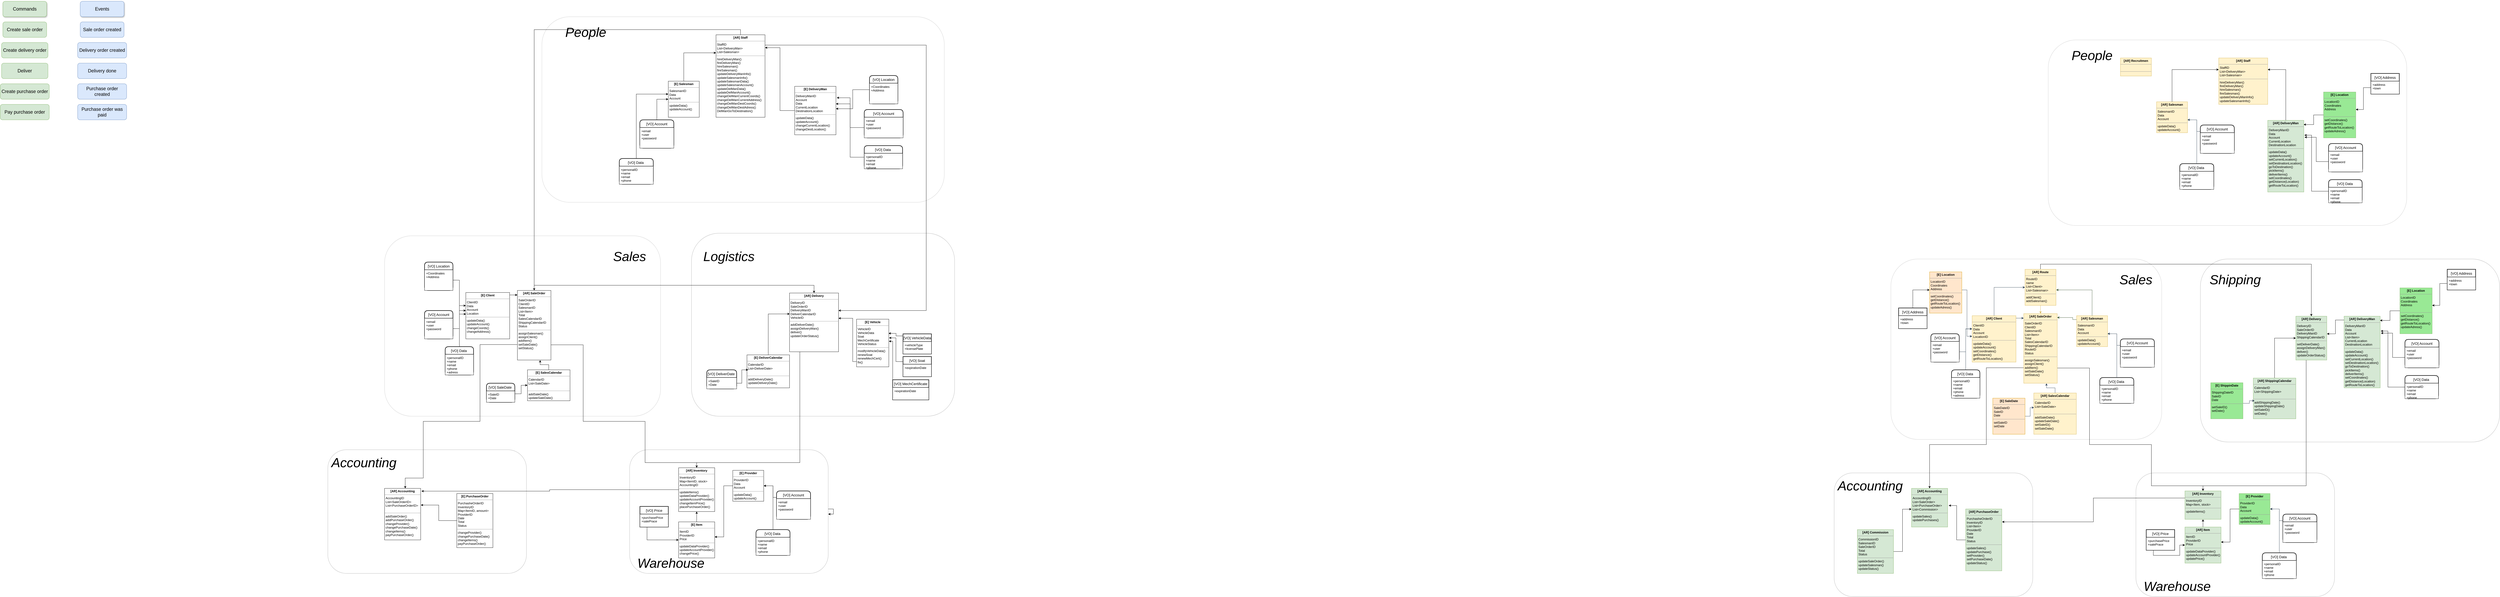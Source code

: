 <mxfile version="20.8.24" type="github">
  <diagram name="Página-1" id="D3V9jQPWNb1hQDFw4MQM">
    <mxGraphModel dx="2743" dy="1775" grid="1" gridSize="10" guides="1" tooltips="1" connect="1" arrows="1" fold="1" page="1" pageScale="1" pageWidth="827" pageHeight="1169" math="0" shadow="0">
      <root>
        <mxCell id="0" />
        <mxCell id="1" parent="0" />
        <mxCell id="OGgYQzT6ud-Ssf50_vJC-56" value="" style="rounded=1;whiteSpace=wrap;html=1;opacity=30;" parent="1" vertex="1">
          <mxGeometry x="-360" y="830" width="770" height="480" as="geometry" />
        </mxCell>
        <mxCell id="OGgYQzT6ud-Ssf50_vJC-55" value="" style="rounded=1;whiteSpace=wrap;html=1;opacity=30;" parent="1" vertex="1">
          <mxGeometry x="810" y="830" width="770" height="480" as="geometry" />
        </mxCell>
        <mxCell id="OGgYQzT6ud-Ssf50_vJC-52" value="" style="rounded=1;whiteSpace=wrap;html=1;opacity=20;" parent="1" vertex="1">
          <mxGeometry x="-140" width="1070" height="700" as="geometry" />
        </mxCell>
        <mxCell id="OGgYQzT6ud-Ssf50_vJC-51" value="" style="rounded=1;whiteSpace=wrap;html=1;opacity=30;" parent="1" vertex="1">
          <mxGeometry x="1050" y="-10" width="1020" height="710" as="geometry" />
        </mxCell>
        <mxCell id="OGgYQzT6ud-Ssf50_vJC-46" style="edgeStyle=orthogonalEdgeStyle;rounded=0;orthogonalLoop=1;jettySize=auto;html=1;exitX=0;exitY=0.75;exitDx=0;exitDy=0;" parent="1" source="0ui3gOTNWa6qhWBBb9ut-3" target="OGgYQzT6ud-Ssf50_vJC-39" edge="1">
          <mxGeometry relative="1" as="geometry">
            <Array as="points">
              <mxPoint x="375" y="422" />
              <mxPoint x="230" y="422" />
              <mxPoint x="230" y="720" />
              <mxPoint x="10" y="720" />
              <mxPoint x="10" y="940" />
              <mxPoint x="-60" y="940" />
            </Array>
          </mxGeometry>
        </mxCell>
        <mxCell id="OGgYQzT6ud-Ssf50_vJC-47" style="edgeStyle=orthogonalEdgeStyle;rounded=0;orthogonalLoop=1;jettySize=auto;html=1;exitX=1;exitY=0.75;exitDx=0;exitDy=0;entryX=0.5;entryY=0;entryDx=0;entryDy=0;" parent="1" source="0ui3gOTNWa6qhWBBb9ut-3" target="OGgYQzT6ud-Ssf50_vJC-22" edge="1">
          <mxGeometry relative="1" as="geometry">
            <Array as="points">
              <mxPoint x="630" y="423" />
              <mxPoint x="630" y="720" />
              <mxPoint x="870" y="720" />
              <mxPoint x="870" y="880" />
              <mxPoint x="1070" y="880" />
            </Array>
          </mxGeometry>
        </mxCell>
        <mxCell id="ot2HFJRbFVnStj5dsXbm-196" style="edgeStyle=orthogonalEdgeStyle;rounded=0;orthogonalLoop=1;jettySize=auto;html=1;exitX=0.5;exitY=0;exitDx=0;exitDy=0;entryX=0.5;entryY=0;entryDx=0;entryDy=0;" parent="1" source="0ui3gOTNWa6qhWBBb9ut-3" target="0ui3gOTNWa6qhWBBb9ut-74" edge="1">
          <mxGeometry relative="1" as="geometry" />
        </mxCell>
        <mxCell id="0ui3gOTNWa6qhWBBb9ut-3" value="&lt;p style=&quot;margin:0px;margin-top:4px;text-align:center;&quot;&gt;&lt;b&gt;[AR] SaleOrder&lt;/b&gt;&lt;/p&gt;&lt;hr size=&quot;1&quot;&gt;&lt;p style=&quot;margin:0px;margin-left:4px;&quot;&gt;SaleOrderID&lt;/p&gt;&lt;p style=&quot;margin:0px;margin-left:4px;&quot;&gt;ClientID&lt;/p&gt;&lt;p style=&quot;margin:0px;margin-left:4px;&quot;&gt;SalesmanID&lt;/p&gt;&lt;p style=&quot;margin:0px;margin-left:4px;&quot;&gt;List&amp;lt;Item&amp;gt;&lt;/p&gt;&lt;p style=&quot;margin:0px;margin-left:4px;&quot;&gt;Total&lt;/p&gt;&lt;p style=&quot;margin:0px;margin-left:4px;&quot;&gt;SalesCalendarID&lt;/p&gt;&lt;p style=&quot;margin:0px;margin-left:4px;&quot;&gt;&lt;span style=&quot;background-color: initial;&quot;&gt;ShippingCalendarID&lt;/span&gt;&lt;/p&gt;&lt;p style=&quot;margin:0px;margin-left:4px;&quot;&gt;Status&lt;/p&gt;&lt;hr size=&quot;1&quot;&gt;&lt;p style=&quot;margin:0px;margin-left:4px;&quot;&gt;assignSalesman()&lt;/p&gt;&lt;p style=&quot;margin:0px;margin-left:4px;&quot;&gt;assignClient()&lt;/p&gt;&lt;p style=&quot;margin:0px;margin-left:4px;&quot;&gt;addItem()&lt;/p&gt;&lt;p style=&quot;margin:0px;margin-left:4px;&quot;&gt;setSaleDate()&lt;/p&gt;&lt;p style=&quot;margin:0px;margin-left:4px;&quot;&gt;setStatus()&lt;/p&gt;&lt;p style=&quot;margin:0px;margin-left:4px;&quot;&gt;&lt;br&gt;&lt;/p&gt;&lt;p style=&quot;margin:0px;margin-left:4px;&quot;&gt;&lt;br&gt;&lt;/p&gt;" style="verticalAlign=top;align=left;overflow=fill;fontSize=12;fontFamily=Helvetica;html=1;" parent="1" vertex="1">
          <mxGeometry x="375" y="212" width="130" height="270" as="geometry" />
        </mxCell>
        <mxCell id="0ui3gOTNWa6qhWBBb9ut-19" value="" style="group;" parent="1" vertex="1" connectable="0">
          <mxGeometry x="95" y="220" width="250" height="320" as="geometry" />
        </mxCell>
        <mxCell id="0ui3gOTNWa6qhWBBb9ut-4" value="&lt;p style=&quot;margin:0px;margin-top:4px;text-align:center;&quot;&gt;&lt;b&gt;[E] Client&lt;/b&gt;&lt;/p&gt;&lt;hr size=&quot;1&quot;&gt;&lt;p style=&quot;margin:0px;margin-left:4px;&quot;&gt;ClientID&lt;/p&gt;&lt;p style=&quot;margin:0px;margin-left:4px;&quot;&gt;Data&lt;/p&gt;&lt;p style=&quot;margin:0px;margin-left:4px;&quot;&gt;Account&lt;/p&gt;&lt;p style=&quot;margin:0px;margin-left:4px;&quot;&gt;Location&lt;/p&gt;&lt;hr size=&quot;1&quot;&gt;&lt;p style=&quot;margin:0px;margin-left:4px;&quot;&gt;updateData()&lt;/p&gt;&lt;p style=&quot;margin:0px;margin-left:4px;&quot;&gt;updateAccount()&lt;/p&gt;&lt;p style=&quot;border-color: var(--border-color); margin: 0px 0px 0px 4px;&quot;&gt;changeCoords()&lt;/p&gt;&lt;p style=&quot;border-color: var(--border-color); margin: 0px 0px 0px 4px;&quot;&gt;changeAddress()&lt;/p&gt;&lt;p style=&quot;margin:0px;margin-left:4px;&quot;&gt;&lt;br&gt;&lt;/p&gt;&lt;p style=&quot;margin:0px;margin-left:4px;&quot;&gt;&lt;br&gt;&lt;/p&gt;" style="verticalAlign=top;align=left;overflow=fill;fontSize=12;fontFamily=Helvetica;html=1;" parent="0ui3gOTNWa6qhWBBb9ut-19" vertex="1">
          <mxGeometry x="80" width="170" height="180" as="geometry" />
        </mxCell>
        <mxCell id="0ui3gOTNWa6qhWBBb9ut-9" value="[VO] Data " style="swimlane;childLayout=stackLayout;horizontal=1;startSize=30;horizontalStack=0;rounded=1;fontSize=14;fontStyle=0;strokeWidth=2;resizeParent=0;resizeLast=1;shadow=0;dashed=0;align=center;" parent="0ui3gOTNWa6qhWBBb9ut-19" vertex="1">
          <mxGeometry y="210" width="110" height="110" as="geometry" />
        </mxCell>
        <mxCell id="0ui3gOTNWa6qhWBBb9ut-10" value="+personalID&#xa;+name&#xa;+email&#xa;+phone&#xa;+adress&#xa;&#xa;" style="align=left;spacingLeft=4;fontSize=12;verticalAlign=top;resizable=0;rotatable=0;part=1;" parent="0ui3gOTNWa6qhWBBb9ut-9" vertex="1">
          <mxGeometry y="30" width="110" height="80" as="geometry" />
        </mxCell>
        <mxCell id="0ui3gOTNWa6qhWBBb9ut-15" style="edgeStyle=orthogonalEdgeStyle;rounded=0;orthogonalLoop=1;jettySize=auto;html=1;entryX=0;entryY=0.283;entryDx=0;entryDy=0;entryPerimeter=0;" parent="0ui3gOTNWa6qhWBBb9ut-19" source="0ui3gOTNWa6qhWBBb9ut-9" target="0ui3gOTNWa6qhWBBb9ut-4" edge="1">
          <mxGeometry relative="1" as="geometry">
            <mxPoint x="80" y="50" as="targetPoint" />
            <Array as="points">
              <mxPoint x="55" y="51" />
            </Array>
          </mxGeometry>
        </mxCell>
        <mxCell id="0ui3gOTNWa6qhWBBb9ut-21" style="edgeStyle=orthogonalEdgeStyle;rounded=0;orthogonalLoop=1;jettySize=auto;html=1;exitX=1;exitY=0.053;exitDx=0;exitDy=0;exitPerimeter=0;" parent="1" source="0ui3gOTNWa6qhWBBb9ut-4" edge="1">
          <mxGeometry relative="1" as="geometry">
            <mxPoint x="205" y="200" as="sourcePoint" />
            <mxPoint x="375" y="230" as="targetPoint" />
          </mxGeometry>
        </mxCell>
        <mxCell id="0ui3gOTNWa6qhWBBb9ut-25" value="[VO] Account" style="swimlane;childLayout=stackLayout;horizontal=1;startSize=30;horizontalStack=0;rounded=1;fontSize=14;fontStyle=0;strokeWidth=2;resizeParent=0;resizeLast=1;shadow=0;dashed=0;align=center;" parent="1" vertex="1">
          <mxGeometry x="15" y="290" width="110" height="110" as="geometry" />
        </mxCell>
        <mxCell id="0ui3gOTNWa6qhWBBb9ut-26" value="+email&#xa;+user&#xa;+password&#xa;" style="align=left;spacingLeft=4;fontSize=12;verticalAlign=top;resizable=0;rotatable=0;part=1;" parent="0ui3gOTNWa6qhWBBb9ut-25" vertex="1">
          <mxGeometry y="30" width="110" height="80" as="geometry" />
        </mxCell>
        <mxCell id="0ui3gOTNWa6qhWBBb9ut-28" style="edgeStyle=orthogonalEdgeStyle;rounded=0;orthogonalLoop=1;jettySize=auto;html=1;" parent="1" source="0ui3gOTNWa6qhWBBb9ut-26" target="0ui3gOTNWa6qhWBBb9ut-4" edge="1">
          <mxGeometry relative="1" as="geometry">
            <mxPoint x="165" y="320" as="targetPoint" />
            <Array as="points">
              <mxPoint x="150" y="360" />
              <mxPoint x="150" y="290" />
            </Array>
          </mxGeometry>
        </mxCell>
        <mxCell id="0ui3gOTNWa6qhWBBb9ut-42" style="edgeStyle=orthogonalEdgeStyle;rounded=0;orthogonalLoop=1;jettySize=auto;html=1;entryX=0.678;entryY=1.002;entryDx=0;entryDy=0;entryPerimeter=0;" parent="1" source="0ui3gOTNWa6qhWBBb9ut-33" target="0ui3gOTNWa6qhWBBb9ut-3" edge="1">
          <mxGeometry relative="1" as="geometry" />
        </mxCell>
        <mxCell id="0ui3gOTNWa6qhWBBb9ut-33" value="&lt;p style=&quot;margin:0px;margin-top:4px;text-align:center;&quot;&gt;&lt;b&gt;[E] SalesCalendar&lt;/b&gt;&lt;/p&gt;&lt;hr size=&quot;1&quot;&gt;&lt;p style=&quot;margin:0px;margin-left:4px;&quot;&gt;CalendarID&lt;/p&gt;&lt;p style=&quot;margin:0px;margin-left:4px;&quot;&gt;List&amp;lt;SaleDate&amp;gt;&lt;/p&gt;&lt;p style=&quot;margin:0px;margin-left:4px;&quot;&gt;&lt;br&gt;&lt;/p&gt;&lt;hr size=&quot;1&quot;&gt;&lt;p style=&quot;margin:0px;margin-left:4px;&quot;&gt;addSaleDate()&lt;/p&gt;&lt;p style=&quot;margin:0px;margin-left:4px;&quot;&gt;updateSaleDate()&lt;/p&gt;" style="verticalAlign=top;align=left;overflow=fill;fontSize=12;fontFamily=Helvetica;html=1;" parent="1" vertex="1">
          <mxGeometry x="414" y="520" width="165" height="120" as="geometry" />
        </mxCell>
        <mxCell id="ot2HFJRbFVnStj5dsXbm-193" style="edgeStyle=orthogonalEdgeStyle;rounded=0;orthogonalLoop=1;jettySize=auto;html=1;exitX=0.5;exitY=0;exitDx=0;exitDy=0;entryX=0.003;entryY=0.356;entryDx=0;entryDy=0;entryPerimeter=0;" parent="1" source="0ui3gOTNWa6qhWBBb9ut-70" target="0ui3gOTNWa6qhWBBb9ut-74" edge="1">
          <mxGeometry relative="1" as="geometry" />
        </mxCell>
        <mxCell id="0ui3gOTNWa6qhWBBb9ut-70" value="&lt;p style=&quot;margin:0px;margin-top:4px;text-align:center;&quot;&gt;&lt;b&gt;[E] DeliverCalendar&lt;/b&gt;&lt;/p&gt;&lt;hr size=&quot;1&quot;&gt;&lt;p style=&quot;margin:0px;margin-left:4px;&quot;&gt;CalendarID&lt;/p&gt;&lt;p style=&quot;margin:0px;margin-left:4px;&quot;&gt;List&amp;lt;DeliverDate&amp;gt;&lt;/p&gt;&lt;p style=&quot;margin:0px;margin-left:4px;&quot;&gt;&lt;br&gt;&lt;/p&gt;&lt;hr size=&quot;1&quot;&gt;&lt;p style=&quot;border-color: var(--border-color); margin: 0px 0px 0px 4px;&quot;&gt;addDeliveryDate()&lt;/p&gt;&lt;p style=&quot;border-color: var(--border-color); margin: 0px 0px 0px 4px;&quot;&gt;updateDeliveryDate()&lt;/p&gt;" style="verticalAlign=top;align=left;overflow=fill;fontSize=12;fontFamily=Helvetica;html=1;" parent="1" vertex="1">
          <mxGeometry x="1265" y="462" width="165" height="128" as="geometry" />
        </mxCell>
        <mxCell id="OGgYQzT6ud-Ssf50_vJC-63" style="edgeStyle=orthogonalEdgeStyle;rounded=0;orthogonalLoop=1;jettySize=auto;html=1;entryX=0.5;entryY=0;entryDx=0;entryDy=0;fontSize=51;" parent="1" source="0ui3gOTNWa6qhWBBb9ut-74" target="OGgYQzT6ud-Ssf50_vJC-22" edge="1">
          <mxGeometry relative="1" as="geometry">
            <Array as="points">
              <mxPoint x="1470" y="880" />
              <mxPoint x="1070" y="880" />
            </Array>
          </mxGeometry>
        </mxCell>
        <mxCell id="0ui3gOTNWa6qhWBBb9ut-74" value="&lt;p style=&quot;margin:0px;margin-top:4px;text-align:center;&quot;&gt;&lt;b&gt;[AR] Delivery&lt;/b&gt;&lt;/p&gt;&lt;hr size=&quot;1&quot;&gt;&lt;p style=&quot;margin:0px;margin-left:4px;&quot;&gt;DeliveryID&lt;/p&gt;&lt;p style=&quot;margin:0px;margin-left:4px;&quot;&gt;SaleOrderID&lt;/p&gt;&lt;p style=&quot;margin:0px;margin-left:4px;&quot;&gt;DeliveryManID&lt;/p&gt;&lt;p style=&quot;margin:0px;margin-left:4px;&quot;&gt;DeliverCalendarID&lt;/p&gt;&lt;p style=&quot;margin:0px;margin-left:4px;&quot;&gt;VehicleID&lt;/p&gt;&lt;hr size=&quot;1&quot;&gt;&lt;p style=&quot;border-color: var(--border-color); margin: 0px 0px 0px 4px;&quot;&gt;&lt;span style=&quot;background-color: initial;&quot;&gt;addDeliverDate()&lt;/span&gt;&lt;/p&gt;&lt;p style=&quot;border-color: var(--border-color); margin: 0px 0px 0px 4px;&quot;&gt;assignDeliveryMan()&lt;/p&gt;&lt;p style=&quot;border-color: var(--border-color); margin: 0px 0px 0px 4px;&quot;&gt;&lt;span style=&quot;background-color: initial;&quot;&gt;deliver()&lt;/span&gt;&lt;br&gt;&lt;/p&gt;&lt;p style=&quot;border-color: var(--border-color); margin: 0px 0px 0px 4px;&quot;&gt;updateOrderStatus()&lt;br style=&quot;border-color: var(--border-color);&quot;&gt;&lt;/p&gt;&lt;div&gt;&lt;br&gt;&lt;/div&gt;" style="verticalAlign=top;align=left;overflow=fill;fontSize=12;fontFamily=Helvetica;html=1;" parent="1" vertex="1">
          <mxGeometry x="1430" y="222" width="190" height="228" as="geometry" />
        </mxCell>
        <mxCell id="ot2HFJRbFVnStj5dsXbm-200" style="edgeStyle=orthogonalEdgeStyle;rounded=0;orthogonalLoop=1;jettySize=auto;html=1;exitX=0;exitY=0.5;exitDx=0;exitDy=0;entryX=1.021;entryY=0.054;entryDx=0;entryDy=0;entryPerimeter=0;" parent="1" source="OGgYQzT6ud-Ssf50_vJC-22" target="OGgYQzT6ud-Ssf50_vJC-39" edge="1">
          <mxGeometry relative="1" as="geometry" />
        </mxCell>
        <mxCell id="OGgYQzT6ud-Ssf50_vJC-22" value="&lt;p style=&quot;margin:0px;margin-top:4px;text-align:center;&quot;&gt;&lt;b&gt;[AR] Inventory&lt;/b&gt;&lt;/p&gt;&lt;hr size=&quot;1&quot;&gt;&lt;p style=&quot;margin:0px;margin-left:4px;&quot;&gt;InventoryID&lt;/p&gt;&lt;p style=&quot;margin:0px;margin-left:4px;&quot;&gt;Map&amp;lt;ItemID, stock&amp;gt;&lt;/p&gt;&lt;p style=&quot;margin:0px;margin-left:4px;&quot;&gt;AccountingID&lt;/p&gt;&lt;hr size=&quot;1&quot;&gt;&lt;p style=&quot;border-color: var(--border-color); margin: 0px 0px 0px 4px;&quot;&gt;updateItems()&lt;/p&gt;&lt;p style=&quot;border-color: var(--border-color); margin: 0px 0px 0px 4px;&quot;&gt;updateDataProvider()&lt;/p&gt;&lt;p style=&quot;border-color: var(--border-color); margin: 0px 0px 0px 4px;&quot;&gt;updateAccountProvider()&lt;/p&gt;&lt;p style=&quot;border-color: var(--border-color); margin: 0px 0px 0px 4px;&quot;&gt;changeItemPrice()&lt;/p&gt;&lt;p style=&quot;border-color: var(--border-color); margin: 0px 0px 0px 4px;&quot;&gt;placePurchaseOrder()&lt;/p&gt;" style="verticalAlign=top;align=left;overflow=fill;fontSize=12;fontFamily=Helvetica;html=1;" parent="1" vertex="1">
          <mxGeometry x="1000" y="900" width="140" height="170" as="geometry" />
        </mxCell>
        <mxCell id="OGgYQzT6ud-Ssf50_vJC-37" style="edgeStyle=orthogonalEdgeStyle;rounded=0;orthogonalLoop=1;jettySize=auto;html=1;" parent="1" source="OGgYQzT6ud-Ssf50_vJC-23" target="OGgYQzT6ud-Ssf50_vJC-22" edge="1">
          <mxGeometry relative="1" as="geometry" />
        </mxCell>
        <mxCell id="OGgYQzT6ud-Ssf50_vJC-23" value="&lt;p style=&quot;margin:0px;margin-top:4px;text-align:center;&quot;&gt;&lt;b&gt;[E] Item&lt;/b&gt;&lt;/p&gt;&lt;hr size=&quot;1&quot;&gt;&lt;p style=&quot;margin:0px;margin-left:4px;&quot;&gt;ItemID&lt;/p&gt;&lt;p style=&quot;margin:0px;margin-left:4px;&quot;&gt;ProviderID&lt;/p&gt;&lt;p style=&quot;margin:0px;margin-left:4px;&quot;&gt;Price&lt;/p&gt;&lt;hr size=&quot;1&quot;&gt;&lt;p style=&quot;border-color: var(--border-color); margin: 0px 0px 0px 4px;&quot;&gt;updateDataProvider()&lt;/p&gt;&lt;p style=&quot;border-color: var(--border-color); margin: 0px 0px 0px 4px;&quot;&gt;updateAccountProvider()&lt;/p&gt;&lt;p style=&quot;border-color: var(--border-color); margin: 0px 0px 0px 4px;&quot;&gt;changePrice()&lt;/p&gt;&lt;p style=&quot;border-color: var(--border-color); margin: 0px 0px 0px 4px;&quot;&gt;&lt;br&gt;&lt;/p&gt;&lt;p style=&quot;border-color: var(--border-color); margin: 0px 0px 0px 4px;&quot;&gt;&lt;br&gt;&lt;/p&gt;" style="verticalAlign=top;align=left;overflow=fill;fontSize=12;fontFamily=Helvetica;html=1;" parent="1" vertex="1">
          <mxGeometry x="1000" y="1110" width="140" height="140" as="geometry" />
        </mxCell>
        <mxCell id="OGgYQzT6ud-Ssf50_vJC-24" value="[VO] Price" style="swimlane;childLayout=stackLayout;horizontal=1;startSize=30;horizontalStack=0;rounded=1;fontSize=14;fontStyle=0;strokeWidth=2;resizeParent=0;resizeLast=1;shadow=0;dashed=0;align=center;arcSize=0;" parent="1" vertex="1">
          <mxGeometry x="850" y="1050" width="110" height="80" as="geometry" />
        </mxCell>
        <mxCell id="OGgYQzT6ud-Ssf50_vJC-25" value="+purchasePrice&#xa;+salePrace&#xa;" style="align=left;spacingLeft=4;fontSize=12;verticalAlign=top;resizable=0;rotatable=0;part=1;" parent="OGgYQzT6ud-Ssf50_vJC-24" vertex="1">
          <mxGeometry y="30" width="110" height="50" as="geometry" />
        </mxCell>
        <mxCell id="OGgYQzT6ud-Ssf50_vJC-34" value="" style="group" parent="1" vertex="1" connectable="0">
          <mxGeometry x="1210" y="910" width="301.45" height="310" as="geometry" />
        </mxCell>
        <mxCell id="OGgYQzT6ud-Ssf50_vJC-26" value="&lt;p style=&quot;margin:0px;margin-top:4px;text-align:center;&quot;&gt;&lt;b&gt;[E] Provider&lt;/b&gt;&lt;/p&gt;&lt;hr size=&quot;1&quot;&gt;&lt;p style=&quot;margin:0px;margin-left:4px;&quot;&gt;ProviderID&lt;/p&gt;&lt;p style=&quot;margin:0px;margin-left:4px;&quot;&gt;Data&lt;/p&gt;&lt;p style=&quot;margin:0px;margin-left:4px;&quot;&gt;Account&lt;/p&gt;&lt;hr size=&quot;1&quot;&gt;&lt;p style=&quot;border-color: var(--border-color); margin: 0px 0px 0px 4px;&quot;&gt;updateData()&lt;/p&gt;&lt;p style=&quot;border-color: var(--border-color); margin: 0px 0px 0px 4px;&quot;&gt;updateAccount()&lt;/p&gt;" style="verticalAlign=top;align=left;overflow=fill;fontSize=12;fontFamily=Helvetica;html=1;" parent="OGgYQzT6ud-Ssf50_vJC-34" vertex="1">
          <mxGeometry width="120" height="120" as="geometry" />
        </mxCell>
        <mxCell id="OGgYQzT6ud-Ssf50_vJC-27" value="" style="group;" parent="OGgYQzT6ud-Ssf50_vJC-34" vertex="1" connectable="0">
          <mxGeometry x="120" y="60" width="181.45" height="270" as="geometry" />
        </mxCell>
        <mxCell id="OGgYQzT6ud-Ssf50_vJC-28" style="edgeStyle=orthogonalEdgeStyle;rounded=0;orthogonalLoop=1;jettySize=auto;html=1;exitX=0.008;exitY=0.228;exitDx=0;exitDy=0;exitPerimeter=0;" parent="OGgYQzT6ud-Ssf50_vJC-27" source="OGgYQzT6ud-Ssf50_vJC-29" edge="1">
          <mxGeometry relative="1" as="geometry">
            <mxPoint as="targetPoint" />
            <Array as="points">
              <mxPoint x="35.943" y="45" />
              <mxPoint x="35.943" />
              <mxPoint />
            </Array>
          </mxGeometry>
        </mxCell>
        <mxCell id="OGgYQzT6ud-Ssf50_vJC-29" value="[VO] Account" style="swimlane;childLayout=stackLayout;horizontal=1;startSize=30;horizontalStack=0;rounded=1;fontSize=14;fontStyle=0;strokeWidth=2;resizeParent=0;resizeLast=1;shadow=0;dashed=0;align=center;" parent="OGgYQzT6ud-Ssf50_vJC-27" vertex="1">
          <mxGeometry x="49.66" y="20" width="131.79" height="110" as="geometry" />
        </mxCell>
        <mxCell id="OGgYQzT6ud-Ssf50_vJC-30" value="+email&#xa;+user&#xa;+password&#xa;" style="align=left;spacingLeft=4;fontSize=12;verticalAlign=top;resizable=0;rotatable=0;part=1;" parent="OGgYQzT6ud-Ssf50_vJC-29" vertex="1">
          <mxGeometry y="30" width="131.79" height="80" as="geometry" />
        </mxCell>
        <mxCell id="OGgYQzT6ud-Ssf50_vJC-31" value="[VO] Data " style="swimlane;childLayout=stackLayout;horizontal=1;startSize=30;horizontalStack=0;rounded=1;fontSize=14;fontStyle=0;strokeWidth=2;resizeParent=0;resizeLast=1;shadow=0;dashed=0;align=center;" parent="OGgYQzT6ud-Ssf50_vJC-27" vertex="1">
          <mxGeometry x="-29.998" y="170" width="131.789" height="100" as="geometry" />
        </mxCell>
        <mxCell id="OGgYQzT6ud-Ssf50_vJC-32" value="+personalID&#xa;+name&#xa;+email&#xa;+phone&#xa;" style="align=left;spacingLeft=4;fontSize=12;verticalAlign=top;resizable=0;rotatable=0;part=1;" parent="OGgYQzT6ud-Ssf50_vJC-31" vertex="1">
          <mxGeometry y="30" width="131.789" height="70" as="geometry" />
        </mxCell>
        <mxCell id="OGgYQzT6ud-Ssf50_vJC-33" style="edgeStyle=orthogonalEdgeStyle;rounded=0;orthogonalLoop=1;jettySize=auto;html=1;exitX=0.5;exitY=0;exitDx=0;exitDy=0;" parent="OGgYQzT6ud-Ssf50_vJC-27" source="OGgYQzT6ud-Ssf50_vJC-31" edge="1">
          <mxGeometry relative="1" as="geometry">
            <mxPoint as="targetPoint" />
            <Array as="points">
              <mxPoint x="36" />
            </Array>
          </mxGeometry>
        </mxCell>
        <mxCell id="OGgYQzT6ud-Ssf50_vJC-35" style="edgeStyle=orthogonalEdgeStyle;rounded=0;orthogonalLoop=1;jettySize=auto;html=1;exitX=0.25;exitY=1;exitDx=0;exitDy=0;" parent="1" source="OGgYQzT6ud-Ssf50_vJC-25" target="OGgYQzT6ud-Ssf50_vJC-23" edge="1">
          <mxGeometry relative="1" as="geometry">
            <mxPoint x="950" y="1170" as="targetPoint" />
          </mxGeometry>
        </mxCell>
        <mxCell id="OGgYQzT6ud-Ssf50_vJC-36" style="edgeStyle=orthogonalEdgeStyle;rounded=0;orthogonalLoop=1;jettySize=auto;html=1;entryX=0.999;entryY=0.417;entryDx=0;entryDy=0;entryPerimeter=0;" parent="1" source="OGgYQzT6ud-Ssf50_vJC-26" target="OGgYQzT6ud-Ssf50_vJC-23" edge="1">
          <mxGeometry relative="1" as="geometry" />
        </mxCell>
        <mxCell id="OGgYQzT6ud-Ssf50_vJC-39" value="&lt;p style=&quot;margin:0px;margin-top:4px;text-align:center;&quot;&gt;&lt;b&gt;[AR] Accounting&lt;/b&gt;&lt;/p&gt;&lt;hr size=&quot;1&quot;&gt;&lt;p style=&quot;margin:0px;margin-left:4px;&quot;&gt;AccountingID&lt;/p&gt;&lt;p style=&quot;margin:0px;margin-left:4px;&quot;&gt;List&amp;lt;SaleOrderID&amp;gt;&lt;/p&gt;&lt;p style=&quot;margin:0px;margin-left:4px;&quot;&gt;List&amp;lt;PurchaseOrderID&amp;gt;&lt;/p&gt;&lt;p style=&quot;margin:0px;margin-left:4px;&quot;&gt;&lt;br&gt;&lt;/p&gt;&lt;hr size=&quot;1&quot;&gt;&lt;p style=&quot;border-color: var(--border-color); margin: 0px 0px 0px 4px;&quot;&gt;addSaleOrder()&lt;/p&gt;&lt;p style=&quot;border-color: var(--border-color); margin: 0px 0px 0px 4px;&quot;&gt;addPurchaseOrder()&lt;/p&gt;&lt;p style=&quot;border-color: var(--border-color); margin: 0px 0px 0px 4px;&quot;&gt;changeProvider()&lt;br style=&quot;border-color: var(--border-color);&quot;&gt;&lt;/p&gt;&lt;p style=&quot;border-color: var(--border-color); margin: 0px 0px 0px 4px;&quot;&gt;changePurchaseDate()&lt;/p&gt;&lt;p style=&quot;border-color: var(--border-color); margin: 0px 0px 0px 4px;&quot;&gt;changeItems()&lt;/p&gt;&lt;p style=&quot;border-color: var(--border-color); margin: 0px 0px 0px 4px;&quot;&gt;payPurchaseOrder()&lt;/p&gt;&lt;p style=&quot;border-color: var(--border-color); margin: 0px 0px 0px 4px;&quot;&gt;&lt;br&gt;&lt;/p&gt;&lt;p style=&quot;border-color: var(--border-color); margin: 0px 0px 0px 4px;&quot;&gt;&lt;br&gt;&lt;/p&gt;" style="verticalAlign=top;align=left;overflow=fill;fontSize=12;fontFamily=Helvetica;html=1;" parent="1" vertex="1">
          <mxGeometry x="-140" y="980" width="140" height="200" as="geometry" />
        </mxCell>
        <mxCell id="OGgYQzT6ud-Ssf50_vJC-43" style="edgeStyle=orthogonalEdgeStyle;rounded=0;orthogonalLoop=1;jettySize=auto;html=1;entryX=1.004;entryY=0.324;entryDx=0;entryDy=0;entryPerimeter=0;" parent="1" source="OGgYQzT6ud-Ssf50_vJC-40" target="OGgYQzT6ud-Ssf50_vJC-39" edge="1">
          <mxGeometry relative="1" as="geometry">
            <mxPoint x="90.0" y="960" as="targetPoint" />
          </mxGeometry>
        </mxCell>
        <mxCell id="OGgYQzT6ud-Ssf50_vJC-40" value="&lt;p style=&quot;margin:0px;margin-top:4px;text-align:center;&quot;&gt;&lt;b&gt;[E] PurchaseOrder&lt;/b&gt;&lt;/p&gt;&lt;hr size=&quot;1&quot;&gt;&lt;p style=&quot;margin:0px;margin-left:4px;&quot;&gt;PurchasheOrderID&lt;/p&gt;&lt;p style=&quot;margin:0px;margin-left:4px;&quot;&gt;InventoryID&lt;/p&gt;&lt;p style=&quot;margin:0px;margin-left:4px;&quot;&gt;Map&amp;lt;ItemID, amount&amp;gt;&lt;/p&gt;&lt;p style=&quot;margin:0px;margin-left:4px;&quot;&gt;ProviderID&lt;/p&gt;&lt;p style=&quot;margin:0px;margin-left:4px;&quot;&gt;Date&lt;/p&gt;&lt;p style=&quot;margin:0px;margin-left:4px;&quot;&gt;Total&lt;/p&gt;&lt;p style=&quot;margin:0px;margin-left:4px;&quot;&gt;Status&lt;/p&gt;&lt;hr size=&quot;1&quot;&gt;&lt;p style=&quot;border-color: var(--border-color); margin: 0px 0px 0px 4px;&quot;&gt;&lt;span style=&quot;background-color: initial;&quot;&gt;changeProvider()&lt;/span&gt;&lt;br&gt;&lt;/p&gt;&lt;p style=&quot;border-color: var(--border-color); margin: 0px 0px 0px 4px;&quot;&gt;changePurchaseDate()&lt;/p&gt;&lt;p style=&quot;border-color: var(--border-color); margin: 0px 0px 0px 4px;&quot;&gt;changeItems()&lt;/p&gt;&lt;p style=&quot;border-color: var(--border-color); margin: 0px 0px 0px 4px;&quot;&gt;payPurchaseOrder()&lt;/p&gt;&lt;p style=&quot;border-color: var(--border-color); margin: 0px 0px 0px 4px;&quot;&gt;&lt;br&gt;&lt;/p&gt;&lt;p style=&quot;border-color: var(--border-color); margin: 0px 0px 0px 4px;&quot;&gt;&lt;br&gt;&lt;/p&gt;" style="verticalAlign=top;align=left;overflow=fill;fontSize=12;fontFamily=Helvetica;html=1;" parent="1" vertex="1">
          <mxGeometry x="140" y="1000" width="140" height="210" as="geometry" />
        </mxCell>
        <mxCell id="OGgYQzT6ud-Ssf50_vJC-54" value="Sales" style="text;html=1;strokeColor=none;fillColor=none;align=center;verticalAlign=middle;whiteSpace=wrap;rounded=0;fontSize=51;fontStyle=2" parent="1" vertex="1">
          <mxGeometry x="780" y="60" width="60" height="40" as="geometry" />
        </mxCell>
        <mxCell id="OGgYQzT6ud-Ssf50_vJC-57" value="Logistics" style="text;html=1;strokeColor=none;fillColor=none;align=center;verticalAlign=middle;whiteSpace=wrap;rounded=0;fontSize=51;fontStyle=2" parent="1" vertex="1">
          <mxGeometry x="1165" y="60" width="60" height="40" as="geometry" />
        </mxCell>
        <mxCell id="OGgYQzT6ud-Ssf50_vJC-58" value="Warehouse" style="text;html=1;align=center;verticalAlign=middle;whiteSpace=wrap;rounded=0;fontSize=51;fontStyle=2" parent="1" vertex="1">
          <mxGeometry x="940" y="1250" width="60" height="40" as="geometry" />
        </mxCell>
        <mxCell id="OGgYQzT6ud-Ssf50_vJC-60" value="Accounting" style="text;html=1;align=center;verticalAlign=middle;whiteSpace=wrap;rounded=0;fontSize=51;fontStyle=2" parent="1" vertex="1">
          <mxGeometry x="-250" y="860" width="60" height="40" as="geometry" />
        </mxCell>
        <mxCell id="ot2HFJRbFVnStj5dsXbm-2" value="" style="rounded=1;whiteSpace=wrap;html=1;opacity=20;" parent="1" vertex="1">
          <mxGeometry x="470" y="-850" width="1560" height="720" as="geometry" />
        </mxCell>
        <mxCell id="ot2HFJRbFVnStj5dsXbm-3" value="People" style="text;html=1;strokeColor=none;fillColor=none;align=center;verticalAlign=middle;whiteSpace=wrap;rounded=0;fontSize=51;fontStyle=2" parent="1" vertex="1">
          <mxGeometry x="610" y="-810" width="60" height="40" as="geometry" />
        </mxCell>
        <mxCell id="ot2HFJRbFVnStj5dsXbm-149" style="edgeStyle=orthogonalEdgeStyle;rounded=0;orthogonalLoop=1;jettySize=auto;html=1;" parent="1" source="ot2HFJRbFVnStj5dsXbm-7" target="0ui3gOTNWa6qhWBBb9ut-74" edge="1">
          <mxGeometry relative="1" as="geometry">
            <Array as="points">
              <mxPoint x="1960" y="-740" />
              <mxPoint x="1960" y="290" />
            </Array>
          </mxGeometry>
        </mxCell>
        <mxCell id="ot2HFJRbFVnStj5dsXbm-195" style="edgeStyle=orthogonalEdgeStyle;rounded=0;orthogonalLoop=1;jettySize=auto;html=1;exitX=0.5;exitY=0;exitDx=0;exitDy=0;" parent="1" source="ot2HFJRbFVnStj5dsXbm-7" target="0ui3gOTNWa6qhWBBb9ut-3" edge="1">
          <mxGeometry relative="1" as="geometry" />
        </mxCell>
        <mxCell id="ot2HFJRbFVnStj5dsXbm-7" value="&lt;p style=&quot;margin:0px;margin-top:4px;text-align:center;&quot;&gt;&lt;b&gt;[AR] Staff&lt;/b&gt;&lt;/p&gt;&lt;hr size=&quot;1&quot;&gt;&lt;p style=&quot;margin:0px;margin-left:4px;&quot;&gt;StaffID&lt;/p&gt;&lt;p style=&quot;margin:0px;margin-left:4px;&quot;&gt;&lt;span style=&quot;background-color: initial;&quot;&gt;List&amp;lt;DeliveryMan&amp;gt;&lt;/span&gt;&lt;br&gt;&lt;/p&gt;&lt;p style=&quot;margin:0px;margin-left:4px;&quot;&gt;List&amp;lt;Salesman&amp;gt;&lt;/p&gt;&lt;hr size=&quot;1&quot;&gt;&lt;p style=&quot;margin:0px;margin-left:4px;&quot;&gt;hireDeliveryMan()&lt;/p&gt;&lt;p style=&quot;margin:0px;margin-left:4px;&quot;&gt;fireDeliveryMan()&lt;/p&gt;&lt;p style=&quot;margin:0px;margin-left:4px;&quot;&gt;hireSalesman()&lt;/p&gt;&lt;p style=&quot;margin:0px;margin-left:4px;&quot;&gt;fireSalesman()&lt;/p&gt;&lt;p style=&quot;margin:0px;margin-left:4px;&quot;&gt;updateDeliveryManInfo()&lt;/p&gt;&lt;p style=&quot;margin:0px;margin-left:4px;&quot;&gt;updateSalesmanInfo()&lt;/p&gt;&lt;p style=&quot;border-color: var(--border-color); margin: 0px 0px 0px 4px;&quot;&gt;updateSalesmanData()&lt;/p&gt;&lt;p style=&quot;border-color: var(--border-color); margin: 0px 0px 0px 4px;&quot;&gt;updateSalesmanAccount()&lt;/p&gt;&lt;p style=&quot;border-color: var(--border-color); margin: 0px 0px 0px 4px;&quot;&gt;updateDelManData()&lt;/p&gt;&lt;p style=&quot;border-color: var(--border-color); margin: 0px 0px 0px 4px;&quot;&gt;updateDelManAccount()&lt;/p&gt;&lt;p style=&quot;border-color: var(--border-color); margin: 0px 0px 0px 4px;&quot;&gt;changeDelManCurrentCoords()&lt;/p&gt;&lt;p style=&quot;border-color: var(--border-color); margin: 0px 0px 0px 4px;&quot;&gt;changeDelManCurrentAddress()&lt;/p&gt;&lt;p style=&quot;border-color: var(--border-color); margin: 0px 0px 0px 4px;&quot;&gt;changeDelManDestCoords()&lt;/p&gt;&lt;p style=&quot;border-color: var(--border-color); margin: 0px 0px 0px 4px;&quot;&gt;changeDelManDestAdress()&lt;/p&gt;&lt;p style=&quot;border-color: var(--border-color); margin: 0px 0px 0px 4px;&quot;&gt;DelManGoToDestination()&lt;/p&gt;" style="verticalAlign=top;align=left;overflow=fill;fontSize=12;fontFamily=Helvetica;html=1;" parent="1" vertex="1">
          <mxGeometry x="1145" y="-780" width="190" height="320" as="geometry" />
        </mxCell>
        <mxCell id="ot2HFJRbFVnStj5dsXbm-8" value="" style="group;" parent="1" vertex="1" connectable="0">
          <mxGeometry x="640" y="-600" width="381.45" height="400" as="geometry" />
        </mxCell>
        <mxCell id="ot2HFJRbFVnStj5dsXbm-9" value="&lt;p style=&quot;margin:0px;margin-top:4px;text-align:center;&quot;&gt;&lt;b&gt;[E] Salesman&lt;/b&gt;&lt;/p&gt;&lt;hr size=&quot;1&quot;&gt;&lt;p style=&quot;margin:0px;margin-left:4px;&quot;&gt;SalesmanID&lt;/p&gt;&lt;p style=&quot;margin:0px;margin-left:4px;&quot;&gt;Data&lt;/p&gt;&lt;p style=&quot;margin:0px;margin-left:4px;&quot;&gt;Account&lt;/p&gt;&lt;hr size=&quot;1&quot;&gt;&lt;p style=&quot;border-color: var(--border-color); margin: 0px 0px 0px 4px;&quot;&gt;updateData()&lt;/p&gt;&lt;p style=&quot;border-color: var(--border-color); margin: 0px 0px 0px 4px;&quot;&gt;updateAccount()&lt;/p&gt;" style="verticalAlign=top;align=left;overflow=fill;fontSize=12;fontFamily=Helvetica;html=1;" parent="ot2HFJRbFVnStj5dsXbm-8" vertex="1">
          <mxGeometry x="320" width="120" height="140" as="geometry" />
        </mxCell>
        <mxCell id="ot2HFJRbFVnStj5dsXbm-178" style="edgeStyle=orthogonalEdgeStyle;rounded=0;orthogonalLoop=1;jettySize=auto;html=1;entryX=0;entryY=0.5;entryDx=0;entryDy=0;" parent="ot2HFJRbFVnStj5dsXbm-8" source="ot2HFJRbFVnStj5dsXbm-12" target="ot2HFJRbFVnStj5dsXbm-9" edge="1">
          <mxGeometry relative="1" as="geometry" />
        </mxCell>
        <mxCell id="ot2HFJRbFVnStj5dsXbm-12" value="[VO] Account" style="swimlane;childLayout=stackLayout;horizontal=1;startSize=30;horizontalStack=0;rounded=1;fontSize=14;fontStyle=0;strokeWidth=2;resizeParent=0;resizeLast=1;shadow=0;dashed=0;align=center;" parent="ot2HFJRbFVnStj5dsXbm-8" vertex="1">
          <mxGeometry x="209.661" y="150" width="131.789" height="110" as="geometry" />
        </mxCell>
        <mxCell id="ot2HFJRbFVnStj5dsXbm-13" value="+email&#xa;+user&#xa;+password&#xa;" style="align=left;spacingLeft=4;fontSize=12;verticalAlign=top;resizable=0;rotatable=0;part=1;" parent="ot2HFJRbFVnStj5dsXbm-12" vertex="1">
          <mxGeometry y="30" width="131.789" height="80" as="geometry" />
        </mxCell>
        <mxCell id="ot2HFJRbFVnStj5dsXbm-179" style="edgeStyle=orthogonalEdgeStyle;rounded=0;orthogonalLoop=1;jettySize=auto;html=1;exitX=0.5;exitY=0;exitDx=0;exitDy=0;entryX=-0.001;entryY=0.358;entryDx=0;entryDy=0;entryPerimeter=0;" parent="ot2HFJRbFVnStj5dsXbm-8" source="ot2HFJRbFVnStj5dsXbm-14" target="ot2HFJRbFVnStj5dsXbm-9" edge="1">
          <mxGeometry relative="1" as="geometry" />
        </mxCell>
        <mxCell id="ot2HFJRbFVnStj5dsXbm-14" value="[VO] Data " style="swimlane;childLayout=stackLayout;horizontal=1;startSize=30;horizontalStack=0;rounded=1;fontSize=14;fontStyle=0;strokeWidth=2;resizeParent=0;resizeLast=1;shadow=0;dashed=0;align=center;" parent="ot2HFJRbFVnStj5dsXbm-8" vertex="1">
          <mxGeometry x="130.002" y="300" width="131.789" height="100" as="geometry" />
        </mxCell>
        <mxCell id="ot2HFJRbFVnStj5dsXbm-15" value="+personalID&#xa;+name&#xa;+email&#xa;+phone&#xa;" style="align=left;spacingLeft=4;fontSize=12;verticalAlign=top;resizable=0;rotatable=0;part=1;" parent="ot2HFJRbFVnStj5dsXbm-14" vertex="1">
          <mxGeometry y="30" width="131.789" height="70" as="geometry" />
        </mxCell>
        <mxCell id="ot2HFJRbFVnStj5dsXbm-29" value="" style="group" parent="1" vertex="1" connectable="0">
          <mxGeometry x="1450" y="-762" width="400.02" height="502" as="geometry" />
        </mxCell>
        <mxCell id="ot2HFJRbFVnStj5dsXbm-18" value="[VO] Data " style="swimlane;childLayout=stackLayout;horizontal=1;startSize=30;horizontalStack=0;rounded=1;fontSize=14;fontStyle=0;strokeWidth=2;resizeParent=0;resizeLast=1;shadow=0;dashed=0;align=center;" parent="ot2HFJRbFVnStj5dsXbm-29" vertex="1">
          <mxGeometry x="269.714" y="412" width="148.571" height="90" as="geometry" />
        </mxCell>
        <mxCell id="ot2HFJRbFVnStj5dsXbm-19" value="+personalID&#xa;+name&#xa;+email&#xa;+phone&#xa;" style="align=left;spacingLeft=4;fontSize=12;verticalAlign=top;resizable=0;rotatable=0;part=1;" parent="ot2HFJRbFVnStj5dsXbm-18" vertex="1">
          <mxGeometry y="30" width="148.571" height="60" as="geometry" />
        </mxCell>
        <mxCell id="ot2HFJRbFVnStj5dsXbm-20" value="&lt;p style=&quot;margin:0px;margin-top:4px;text-align:center;&quot;&gt;&lt;b&gt;[E] DeliveryMan&lt;/b&gt;&lt;/p&gt;&lt;hr size=&quot;1&quot;&gt;&lt;p style=&quot;margin:0px;margin-left:4px;&quot;&gt;DeliveryManID&lt;/p&gt;&lt;p style=&quot;margin:0px;margin-left:4px;&quot;&gt;Account&lt;br&gt;&lt;/p&gt;&lt;p style=&quot;margin:0px;margin-left:4px;&quot;&gt;Data&lt;/p&gt;&lt;p style=&quot;margin:0px;margin-left:4px;&quot;&gt;&lt;span style=&quot;background-color: initial;&quot;&gt;CurrentLocation&lt;/span&gt;&lt;br&gt;&lt;/p&gt;&lt;p style=&quot;margin:0px;margin-left:4px;&quot;&gt;DestinationLocation&lt;/p&gt;&lt;hr size=&quot;1&quot;&gt;&lt;p style=&quot;border-color: var(--border-color); margin: 0px 0px 0px 4px;&quot;&gt;updateData()&lt;/p&gt;&lt;p style=&quot;border-color: var(--border-color); margin: 0px 0px 0px 4px;&quot;&gt;updateAccount()&lt;/p&gt;&lt;p style=&quot;border-color: var(--border-color); margin: 0px 0px 0px 4px;&quot;&gt;changeCurrentLocation()&lt;/p&gt;&lt;p style=&quot;border-color: var(--border-color); margin: 0px 0px 0px 4px;&quot;&gt;changeDestLocation()&lt;/p&gt;&lt;p style=&quot;border-color: var(--border-color); margin: 0px 0px 0px 4px;&quot;&gt;&lt;br&gt;&lt;/p&gt;" style="verticalAlign=top;align=left;overflow=fill;fontSize=12;fontFamily=Helvetica;html=1;" parent="ot2HFJRbFVnStj5dsXbm-29" vertex="1">
          <mxGeometry y="182" width="160" height="188" as="geometry" />
        </mxCell>
        <mxCell id="ot2HFJRbFVnStj5dsXbm-21" value="[VO] Account" style="swimlane;childLayout=stackLayout;horizontal=1;startSize=30;horizontalStack=0;rounded=1;fontSize=14;fontStyle=0;strokeWidth=2;resizeParent=0;resizeLast=1;shadow=0;dashed=0;align=center;" parent="ot2HFJRbFVnStj5dsXbm-29" vertex="1">
          <mxGeometry x="269.715" y="272" width="150.616" height="110" as="geometry" />
        </mxCell>
        <mxCell id="ot2HFJRbFVnStj5dsXbm-22" value="+email&#xa;+user&#xa;+password&#xa;" style="align=left;spacingLeft=4;fontSize=12;verticalAlign=top;resizable=0;rotatable=0;part=1;" parent="ot2HFJRbFVnStj5dsXbm-21" vertex="1">
          <mxGeometry y="30" width="150.616" height="80" as="geometry" />
        </mxCell>
        <mxCell id="ot2HFJRbFVnStj5dsXbm-25" style="edgeStyle=orthogonalEdgeStyle;rounded=0;orthogonalLoop=1;jettySize=auto;html=1;entryX=1.02;entryY=0.236;entryDx=0;entryDy=0;entryPerimeter=0;" parent="ot2HFJRbFVnStj5dsXbm-29" source="ot2HFJRbFVnStj5dsXbm-22" target="ot2HFJRbFVnStj5dsXbm-20" edge="1">
          <mxGeometry relative="1" as="geometry" />
        </mxCell>
        <mxCell id="ot2HFJRbFVnStj5dsXbm-176" style="edgeStyle=orthogonalEdgeStyle;rounded=0;orthogonalLoop=1;jettySize=auto;html=1;entryX=1;entryY=0.462;entryDx=0;entryDy=0;entryPerimeter=0;" parent="ot2HFJRbFVnStj5dsXbm-29" source="ot2HFJRbFVnStj5dsXbm-173" target="ot2HFJRbFVnStj5dsXbm-20" edge="1">
          <mxGeometry relative="1" as="geometry" />
        </mxCell>
        <mxCell id="ot2HFJRbFVnStj5dsXbm-173" value="[VO] Location" style="swimlane;childLayout=stackLayout;horizontal=1;startSize=30;horizontalStack=0;rounded=1;fontSize=14;fontStyle=0;strokeWidth=2;resizeParent=0;resizeLast=1;shadow=0;dashed=0;align=center;" parent="ot2HFJRbFVnStj5dsXbm-29" vertex="1">
          <mxGeometry x="290.02" y="140" width="110" height="110" as="geometry" />
        </mxCell>
        <mxCell id="ot2HFJRbFVnStj5dsXbm-174" value="+Coordinates&#xa;+Address&#xa;" style="align=left;spacingLeft=4;fontSize=12;verticalAlign=top;resizable=0;rotatable=0;part=1;" parent="ot2HFJRbFVnStj5dsXbm-173" vertex="1">
          <mxGeometry y="30" width="110" height="80" as="geometry" />
        </mxCell>
        <mxCell id="ot2HFJRbFVnStj5dsXbm-17" style="edgeStyle=orthogonalEdgeStyle;rounded=0;orthogonalLoop=1;jettySize=auto;html=1;" parent="ot2HFJRbFVnStj5dsXbm-29" source="ot2HFJRbFVnStj5dsXbm-18" edge="1">
          <mxGeometry relative="1" as="geometry">
            <mxPoint x="160" y="250" as="targetPoint" />
            <Array as="points">
              <mxPoint x="215" y="457" />
              <mxPoint x="215" y="250" />
              <mxPoint x="160" y="250" />
            </Array>
          </mxGeometry>
        </mxCell>
        <mxCell id="ot2HFJRbFVnStj5dsXbm-30" style="edgeStyle=orthogonalEdgeStyle;rounded=0;orthogonalLoop=1;jettySize=auto;html=1;entryX=1.005;entryY=0.159;entryDx=0;entryDy=0;entryPerimeter=0;" parent="1" source="ot2HFJRbFVnStj5dsXbm-20" target="ot2HFJRbFVnStj5dsXbm-7" edge="1">
          <mxGeometry relative="1" as="geometry">
            <Array as="points">
              <mxPoint x="1393" y="-486" />
              <mxPoint x="1393" y="-730" />
              <mxPoint x="1335" y="-730" />
            </Array>
          </mxGeometry>
        </mxCell>
        <mxCell id="ot2HFJRbFVnStj5dsXbm-31" style="edgeStyle=orthogonalEdgeStyle;rounded=0;orthogonalLoop=1;jettySize=auto;html=1;exitX=0.5;exitY=0;exitDx=0;exitDy=0;" parent="1" source="ot2HFJRbFVnStj5dsXbm-9" target="ot2HFJRbFVnStj5dsXbm-7" edge="1">
          <mxGeometry relative="1" as="geometry">
            <Array as="points">
              <mxPoint x="1020" y="-710" />
            </Array>
          </mxGeometry>
        </mxCell>
        <mxCell id="ot2HFJRbFVnStj5dsXbm-32" value="" style="rounded=1;whiteSpace=wrap;html=1;opacity=30;" parent="1" vertex="1">
          <mxGeometry x="5480" y="920" width="770" height="480" as="geometry" />
        </mxCell>
        <mxCell id="ot2HFJRbFVnStj5dsXbm-33" value="" style="rounded=1;whiteSpace=wrap;html=1;opacity=30;" parent="1" vertex="1">
          <mxGeometry x="6650" y="920" width="770" height="480" as="geometry" />
        </mxCell>
        <mxCell id="ot2HFJRbFVnStj5dsXbm-34" value="" style="rounded=1;whiteSpace=wrap;html=1;opacity=20;" parent="1" vertex="1">
          <mxGeometry x="5700" y="90" width="1050" height="700" as="geometry" />
        </mxCell>
        <mxCell id="ot2HFJRbFVnStj5dsXbm-35" value="" style="rounded=1;whiteSpace=wrap;html=1;opacity=30;" parent="1" vertex="1">
          <mxGeometry x="6900" y="90" width="1160" height="710" as="geometry" />
        </mxCell>
        <mxCell id="ot2HFJRbFVnStj5dsXbm-36" style="edgeStyle=orthogonalEdgeStyle;rounded=0;orthogonalLoop=1;jettySize=auto;html=1;entryX=1.015;entryY=0.207;entryDx=0;entryDy=0;entryPerimeter=0;" parent="1" source="ot2HFJRbFVnStj5dsXbm-37" target="ot2HFJRbFVnStj5dsXbm-73" edge="1">
          <mxGeometry relative="1" as="geometry">
            <mxPoint x="7597" y="392" as="targetPoint" />
            <Array as="points">
              <mxPoint x="7627" y="587" />
              <mxPoint x="7627" y="369" />
            </Array>
          </mxGeometry>
        </mxCell>
        <mxCell id="ot2HFJRbFVnStj5dsXbm-37" value="[VO] Data " style="swimlane;childLayout=stackLayout;horizontal=1;startSize=30;horizontalStack=0;rounded=1;fontSize=14;fontStyle=0;strokeWidth=2;resizeParent=0;resizeLast=1;shadow=0;dashed=0;align=center;" parent="1" vertex="1">
          <mxGeometry x="7693" y="542" width="130" height="90" as="geometry" />
        </mxCell>
        <mxCell id="ot2HFJRbFVnStj5dsXbm-38" value="+personalID&#xa;+name&#xa;+email&#xa;+phone&#xa;" style="align=left;spacingLeft=4;fontSize=12;verticalAlign=top;resizable=0;rotatable=0;part=1;" parent="ot2HFJRbFVnStj5dsXbm-37" vertex="1">
          <mxGeometry y="30" width="130" height="60" as="geometry" />
        </mxCell>
        <mxCell id="ot2HFJRbFVnStj5dsXbm-39" style="edgeStyle=orthogonalEdgeStyle;rounded=0;orthogonalLoop=1;jettySize=auto;html=1;exitX=0;exitY=0.75;exitDx=0;exitDy=0;" parent="1" source="ot2HFJRbFVnStj5dsXbm-41" target="ot2HFJRbFVnStj5dsXbm-108" edge="1">
          <mxGeometry relative="1" as="geometry">
            <Array as="points">
              <mxPoint x="6070" y="512" />
              <mxPoint x="6070" y="810" />
              <mxPoint x="5850" y="810" />
            </Array>
          </mxGeometry>
        </mxCell>
        <mxCell id="ot2HFJRbFVnStj5dsXbm-40" style="edgeStyle=orthogonalEdgeStyle;rounded=0;orthogonalLoop=1;jettySize=auto;html=1;exitX=1;exitY=0.75;exitDx=0;exitDy=0;entryX=0.5;entryY=0;entryDx=0;entryDy=0;" parent="1" source="ot2HFJRbFVnStj5dsXbm-41" target="ot2HFJRbFVnStj5dsXbm-92" edge="1">
          <mxGeometry relative="1" as="geometry">
            <Array as="points">
              <mxPoint x="6470" y="513" />
              <mxPoint x="6470" y="810" />
              <mxPoint x="6710" y="810" />
              <mxPoint x="6710" y="970" />
              <mxPoint x="6910" y="970" />
            </Array>
          </mxGeometry>
        </mxCell>
        <mxCell id="ot2HFJRbFVnStj5dsXbm-41" value="&lt;p style=&quot;margin:0px;margin-top:4px;text-align:center;&quot;&gt;&lt;b&gt;[AR] SaleOrder&lt;/b&gt;&lt;/p&gt;&lt;hr size=&quot;1&quot;&gt;&lt;p style=&quot;margin:0px;margin-left:4px;&quot;&gt;SaleOrderID&lt;/p&gt;&lt;p style=&quot;margin:0px;margin-left:4px;&quot;&gt;ClientID&lt;/p&gt;&lt;p style=&quot;margin:0px;margin-left:4px;&quot;&gt;SalesmanID&lt;/p&gt;&lt;p style=&quot;margin:0px;margin-left:4px;&quot;&gt;List&amp;lt;Item&amp;gt;&lt;/p&gt;&lt;p style=&quot;margin:0px;margin-left:4px;&quot;&gt;Total&lt;/p&gt;&lt;p style=&quot;margin:0px;margin-left:4px;&quot;&gt;SalesCalendarID&lt;/p&gt;&lt;p style=&quot;margin:0px;margin-left:4px;&quot;&gt;&lt;span style=&quot;background-color: initial;&quot;&gt;ShippingCalendarID&lt;/span&gt;&lt;br&gt;&lt;/p&gt;&lt;p style=&quot;margin:0px;margin-left:4px;&quot;&gt;&lt;span style=&quot;background-color: initial;&quot;&gt;RouteID&lt;/span&gt;&lt;/p&gt;&lt;p style=&quot;margin:0px;margin-left:4px;&quot;&gt;Status&lt;/p&gt;&lt;hr size=&quot;1&quot;&gt;&lt;p style=&quot;margin:0px;margin-left:4px;&quot;&gt;assignSalesman()&lt;/p&gt;&lt;p style=&quot;margin:0px;margin-left:4px;&quot;&gt;assignClient()&lt;/p&gt;&lt;p style=&quot;margin:0px;margin-left:4px;&quot;&gt;addItem()&lt;/p&gt;&lt;p style=&quot;margin:0px;margin-left:4px;&quot;&gt;setSaleDate()&lt;/p&gt;&lt;p style=&quot;margin:0px;margin-left:4px;&quot;&gt;setStatus()&lt;/p&gt;&lt;p style=&quot;margin:0px;margin-left:4px;&quot;&gt;&lt;br&gt;&lt;/p&gt;&lt;p style=&quot;margin:0px;margin-left:4px;&quot;&gt;&lt;br&gt;&lt;/p&gt;" style="verticalAlign=top;align=left;overflow=fill;fontSize=12;fontFamily=Helvetica;html=1;fillColor=#fff2cc;strokeColor=#d6b656;" parent="1" vertex="1">
          <mxGeometry x="6215" y="302" width="130" height="270" as="geometry" />
        </mxCell>
        <mxCell id="ot2HFJRbFVnStj5dsXbm-42" style="edgeStyle=orthogonalEdgeStyle;rounded=0;orthogonalLoop=1;jettySize=auto;html=1;fillColor=#fff2cc;strokeColor=#d6b656;" parent="1" source="ot2HFJRbFVnStj5dsXbm-44" target="ot2HFJRbFVnStj5dsXbm-41" edge="1">
          <mxGeometry relative="1" as="geometry" />
        </mxCell>
        <mxCell id="ot2HFJRbFVnStj5dsXbm-43" style="edgeStyle=orthogonalEdgeStyle;rounded=0;orthogonalLoop=1;jettySize=auto;html=1;exitX=0.5;exitY=0;exitDx=0;exitDy=0;entryX=0.5;entryY=0;entryDx=0;entryDy=0;" parent="1" source="ot2HFJRbFVnStj5dsXbm-44" target="ot2HFJRbFVnStj5dsXbm-81" edge="1">
          <mxGeometry relative="1" as="geometry" />
        </mxCell>
        <mxCell id="ot2HFJRbFVnStj5dsXbm-44" value="&lt;p style=&quot;margin:0px;margin-top:4px;text-align:center;&quot;&gt;&lt;b&gt;[AR] Route&lt;/b&gt;&lt;/p&gt;&lt;hr size=&quot;1&quot;&gt;&lt;p style=&quot;margin:0px;margin-left:4px;&quot;&gt;RouteID&lt;/p&gt;&lt;p style=&quot;margin:0px;margin-left:4px;&quot;&gt;name&lt;/p&gt;&lt;p style=&quot;margin:0px;margin-left:4px;&quot;&gt;List&amp;lt;Client&amp;gt;&lt;/p&gt;&lt;p style=&quot;margin:0px;margin-left:4px;&quot;&gt;List&amp;lt;Salesman&amp;gt;&lt;/p&gt;&lt;hr size=&quot;1&quot;&gt;&lt;p style=&quot;margin:0px;margin-left:4px;&quot;&gt;addClient()&lt;/p&gt;&lt;p style=&quot;margin:0px;margin-left:4px;&quot;&gt;addSalesman()&lt;/p&gt;" style="verticalAlign=top;align=left;overflow=fill;fontSize=12;fontFamily=Helvetica;html=1;fillColor=#fff2cc;strokeColor=#d6b656;" parent="1" vertex="1">
          <mxGeometry x="6220" y="130" width="120" height="140" as="geometry" />
        </mxCell>
        <mxCell id="ot2HFJRbFVnStj5dsXbm-45" value="" style="group;" parent="1" vertex="1" connectable="0">
          <mxGeometry x="6340" y="310" width="381.45" height="340" as="geometry" />
        </mxCell>
        <mxCell id="ot2HFJRbFVnStj5dsXbm-46" value="&lt;p style=&quot;margin:0px;margin-top:4px;text-align:center;&quot;&gt;&lt;b&gt;[AR] Salesman&lt;/b&gt;&lt;/p&gt;&lt;hr size=&quot;1&quot;&gt;&lt;p style=&quot;margin:0px;margin-left:4px;&quot;&gt;SalesmanID&lt;/p&gt;&lt;p style=&quot;margin:0px;margin-left:4px;&quot;&gt;Data&lt;/p&gt;&lt;p style=&quot;margin:0px;margin-left:4px;&quot;&gt;Account&lt;/p&gt;&lt;hr size=&quot;1&quot;&gt;&lt;p style=&quot;border-color: var(--border-color); margin: 0px 0px 0px 4px;&quot;&gt;updateData()&lt;/p&gt;&lt;p style=&quot;border-color: var(--border-color); margin: 0px 0px 0px 4px;&quot;&gt;updateAccount()&lt;/p&gt;" style="verticalAlign=top;align=left;overflow=fill;fontSize=12;fontFamily=Helvetica;html=1;fillColor=#fff2cc;strokeColor=#d6b656;" parent="ot2HFJRbFVnStj5dsXbm-45" vertex="1">
          <mxGeometry x="80" width="120" height="120" as="geometry" />
        </mxCell>
        <mxCell id="ot2HFJRbFVnStj5dsXbm-47" value="" style="group;" parent="ot2HFJRbFVnStj5dsXbm-45" vertex="1" connectable="0">
          <mxGeometry x="200" y="70" width="181.45" height="270" as="geometry" />
        </mxCell>
        <mxCell id="ot2HFJRbFVnStj5dsXbm-48" style="edgeStyle=orthogonalEdgeStyle;rounded=0;orthogonalLoop=1;jettySize=auto;html=1;exitX=0.008;exitY=0.228;exitDx=0;exitDy=0;exitPerimeter=0;fillColor=#647687;strokeColor=#314354;" parent="ot2HFJRbFVnStj5dsXbm-47" source="ot2HFJRbFVnStj5dsXbm-49" edge="1">
          <mxGeometry relative="1" as="geometry">
            <mxPoint as="targetPoint" />
            <Array as="points">
              <mxPoint x="35.943" y="45" />
              <mxPoint x="35.943" />
              <mxPoint />
            </Array>
          </mxGeometry>
        </mxCell>
        <mxCell id="ot2HFJRbFVnStj5dsXbm-49" value="[VO] Account" style="swimlane;childLayout=stackLayout;horizontal=1;startSize=30;horizontalStack=0;rounded=1;fontSize=14;fontStyle=0;strokeWidth=2;resizeParent=0;resizeLast=1;shadow=0;dashed=0;align=center;" parent="ot2HFJRbFVnStj5dsXbm-47" vertex="1">
          <mxGeometry x="49.661" y="20" width="131.789" height="110" as="geometry" />
        </mxCell>
        <mxCell id="ot2HFJRbFVnStj5dsXbm-50" value="+email&#xa;+user&#xa;+password&#xa;" style="align=left;spacingLeft=4;fontSize=12;verticalAlign=top;resizable=0;rotatable=0;part=1;" parent="ot2HFJRbFVnStj5dsXbm-49" vertex="1">
          <mxGeometry y="30" width="131.789" height="80" as="geometry" />
        </mxCell>
        <mxCell id="ot2HFJRbFVnStj5dsXbm-51" value="[VO] Data " style="swimlane;childLayout=stackLayout;horizontal=1;startSize=30;horizontalStack=0;rounded=1;fontSize=14;fontStyle=0;strokeWidth=2;resizeParent=0;resizeLast=1;shadow=0;dashed=0;align=center;" parent="ot2HFJRbFVnStj5dsXbm-47" vertex="1">
          <mxGeometry x="-29.998" y="170" width="131.789" height="100" as="geometry" />
        </mxCell>
        <mxCell id="ot2HFJRbFVnStj5dsXbm-52" value="+personalID&#xa;+name&#xa;+email&#xa;+phone&#xa;" style="align=left;spacingLeft=4;fontSize=12;verticalAlign=top;resizable=0;rotatable=0;part=1;" parent="ot2HFJRbFVnStj5dsXbm-51" vertex="1">
          <mxGeometry y="30" width="131.789" height="70" as="geometry" />
        </mxCell>
        <mxCell id="ot2HFJRbFVnStj5dsXbm-53" style="edgeStyle=orthogonalEdgeStyle;rounded=0;orthogonalLoop=1;jettySize=auto;html=1;exitX=0.5;exitY=0;exitDx=0;exitDy=0;fillColor=#647687;strokeColor=#314354;" parent="ot2HFJRbFVnStj5dsXbm-47" source="ot2HFJRbFVnStj5dsXbm-51" edge="1">
          <mxGeometry relative="1" as="geometry">
            <mxPoint as="targetPoint" />
            <Array as="points">
              <mxPoint x="36" />
            </Array>
          </mxGeometry>
        </mxCell>
        <mxCell id="ot2HFJRbFVnStj5dsXbm-54" value="" style="group;" parent="1" vertex="1" connectable="0">
          <mxGeometry x="5935" y="310" width="250" height="320" as="geometry" />
        </mxCell>
        <mxCell id="ot2HFJRbFVnStj5dsXbm-55" value="&lt;p style=&quot;margin:0px;margin-top:4px;text-align:center;&quot;&gt;&lt;b&gt;[AR] Client&lt;/b&gt;&lt;/p&gt;&lt;hr size=&quot;1&quot;&gt;&lt;p style=&quot;margin:0px;margin-left:4px;&quot;&gt;ClientID&lt;/p&gt;&lt;p style=&quot;margin:0px;margin-left:4px;&quot;&gt;Data&lt;/p&gt;&lt;p style=&quot;margin:0px;margin-left:4px;&quot;&gt;Account&lt;/p&gt;&lt;p style=&quot;margin:0px;margin-left:4px;&quot;&gt;LocationID&lt;/p&gt;&lt;hr size=&quot;1&quot;&gt;&lt;p style=&quot;margin:0px;margin-left:4px;&quot;&gt;updateData()&lt;/p&gt;&lt;p style=&quot;margin:0px;margin-left:4px;&quot;&gt;updateAccount()&lt;/p&gt;&lt;p style=&quot;margin:0px;margin-left:4px;&quot;&gt;setCoordinates()&lt;/p&gt;&lt;p style=&quot;margin:0px;margin-left:4px;&quot;&gt;getDistance()&lt;/p&gt;&lt;p style=&quot;margin:0px;margin-left:4px;&quot;&gt;getRouteToLocation()&lt;/p&gt;&lt;p style=&quot;margin:0px;margin-left:4px;&quot;&gt;&lt;br&gt;&lt;/p&gt;" style="verticalAlign=top;align=left;overflow=fill;fontSize=12;fontFamily=Helvetica;html=1;fillColor=#fff2cc;strokeColor=#d6b656;" parent="ot2HFJRbFVnStj5dsXbm-54" vertex="1">
          <mxGeometry x="80" width="170" height="180" as="geometry" />
        </mxCell>
        <mxCell id="ot2HFJRbFVnStj5dsXbm-56" value="[VO] Data " style="swimlane;childLayout=stackLayout;horizontal=1;startSize=30;horizontalStack=0;rounded=1;fontSize=14;fontStyle=0;strokeWidth=2;resizeParent=0;resizeLast=1;shadow=0;dashed=0;align=center;" parent="ot2HFJRbFVnStj5dsXbm-54" vertex="1">
          <mxGeometry y="210" width="110" height="110" as="geometry" />
        </mxCell>
        <mxCell id="ot2HFJRbFVnStj5dsXbm-57" value="+personalID&#xa;+name&#xa;+email&#xa;+phone&#xa;+adress&#xa;&#xa;" style="align=left;spacingLeft=4;fontSize=12;verticalAlign=top;resizable=0;rotatable=0;part=1;" parent="ot2HFJRbFVnStj5dsXbm-56" vertex="1">
          <mxGeometry y="30" width="110" height="80" as="geometry" />
        </mxCell>
        <mxCell id="ot2HFJRbFVnStj5dsXbm-58" style="edgeStyle=orthogonalEdgeStyle;rounded=0;orthogonalLoop=1;jettySize=auto;html=1;entryX=0;entryY=0.283;entryDx=0;entryDy=0;entryPerimeter=0;fillColor=#647687;strokeColor=#314354;" parent="ot2HFJRbFVnStj5dsXbm-54" source="ot2HFJRbFVnStj5dsXbm-56" target="ot2HFJRbFVnStj5dsXbm-55" edge="1">
          <mxGeometry relative="1" as="geometry">
            <mxPoint x="80" y="50" as="targetPoint" />
            <Array as="points">
              <mxPoint x="55" y="51" />
            </Array>
          </mxGeometry>
        </mxCell>
        <mxCell id="ot2HFJRbFVnStj5dsXbm-59" style="edgeStyle=orthogonalEdgeStyle;rounded=0;orthogonalLoop=1;jettySize=auto;html=1;entryX=0.996;entryY=0.056;entryDx=0;entryDy=0;entryPerimeter=0;fillColor=#6d8764;strokeColor=#3A5431;" parent="1" source="ot2HFJRbFVnStj5dsXbm-46" target="ot2HFJRbFVnStj5dsXbm-41" edge="1">
          <mxGeometry relative="1" as="geometry">
            <mxPoint x="6465" y="330" as="sourcePoint" />
            <Array as="points">
              <mxPoint x="6405" y="325" />
            </Array>
          </mxGeometry>
        </mxCell>
        <mxCell id="ot2HFJRbFVnStj5dsXbm-60" style="edgeStyle=orthogonalEdgeStyle;rounded=0;orthogonalLoop=1;jettySize=auto;html=1;exitX=1;exitY=0.053;exitDx=0;exitDy=0;exitPerimeter=0;fillColor=#647687;strokeColor=#314354;" parent="1" source="ot2HFJRbFVnStj5dsXbm-55" edge="1">
          <mxGeometry relative="1" as="geometry">
            <mxPoint x="6045" y="290" as="sourcePoint" />
            <mxPoint x="6215" y="320" as="targetPoint" />
          </mxGeometry>
        </mxCell>
        <mxCell id="ot2HFJRbFVnStj5dsXbm-61" style="edgeStyle=orthogonalEdgeStyle;rounded=0;orthogonalLoop=1;jettySize=auto;html=1;exitX=0.5;exitY=0;exitDx=0;exitDy=0;fillColor=#647687;strokeColor=#314354;entryX=0;entryY=0.5;entryDx=0;entryDy=0;" parent="1" source="ot2HFJRbFVnStj5dsXbm-55" target="ot2HFJRbFVnStj5dsXbm-44" edge="1">
          <mxGeometry relative="1" as="geometry">
            <mxPoint x="6220" y="190" as="targetPoint" />
            <Array as="points">
              <mxPoint x="6100" y="200" />
            </Array>
          </mxGeometry>
        </mxCell>
        <mxCell id="ot2HFJRbFVnStj5dsXbm-62" style="edgeStyle=orthogonalEdgeStyle;rounded=0;orthogonalLoop=1;jettySize=auto;html=1;exitX=0.5;exitY=0;exitDx=0;exitDy=0;fillColor=#6d8764;strokeColor=#3A5431;" parent="1" source="ot2HFJRbFVnStj5dsXbm-46" edge="1">
          <mxGeometry relative="1" as="geometry">
            <mxPoint x="6341" y="210" as="targetPoint" />
            <Array as="points">
              <mxPoint x="6465" y="210" />
              <mxPoint x="6341" y="210" />
            </Array>
          </mxGeometry>
        </mxCell>
        <mxCell id="ot2HFJRbFVnStj5dsXbm-63" value="[VO] Account" style="swimlane;childLayout=stackLayout;horizontal=1;startSize=30;horizontalStack=0;rounded=1;fontSize=14;fontStyle=0;strokeWidth=2;resizeParent=0;resizeLast=1;shadow=0;dashed=0;align=center;" parent="1" vertex="1">
          <mxGeometry x="5855" y="380" width="110" height="110" as="geometry" />
        </mxCell>
        <mxCell id="ot2HFJRbFVnStj5dsXbm-64" value="+email&#xa;+user&#xa;+password&#xa;" style="align=left;spacingLeft=4;fontSize=12;verticalAlign=top;resizable=0;rotatable=0;part=1;" parent="ot2HFJRbFVnStj5dsXbm-63" vertex="1">
          <mxGeometry y="30" width="110" height="80" as="geometry" />
        </mxCell>
        <mxCell id="ot2HFJRbFVnStj5dsXbm-65" style="edgeStyle=orthogonalEdgeStyle;rounded=0;orthogonalLoop=1;jettySize=auto;html=1;entryX=0;entryY=0.285;entryDx=0;entryDy=0;entryPerimeter=0;fillColor=#647687;strokeColor=#314354;" parent="1" source="ot2HFJRbFVnStj5dsXbm-64" target="ot2HFJRbFVnStj5dsXbm-55" edge="1">
          <mxGeometry relative="1" as="geometry">
            <mxPoint x="6005" y="410" as="targetPoint" />
          </mxGeometry>
        </mxCell>
        <mxCell id="ot2HFJRbFVnStj5dsXbm-66" style="edgeStyle=orthogonalEdgeStyle;rounded=0;orthogonalLoop=1;jettySize=auto;html=1;entryX=0.678;entryY=1.002;entryDx=0;entryDy=0;entryPerimeter=0;fillColor=#647687;strokeColor=#314354;" parent="1" source="ot2HFJRbFVnStj5dsXbm-67" target="ot2HFJRbFVnStj5dsXbm-41" edge="1">
          <mxGeometry relative="1" as="geometry" />
        </mxCell>
        <mxCell id="ot2HFJRbFVnStj5dsXbm-67" value="&lt;p style=&quot;margin:0px;margin-top:4px;text-align:center;&quot;&gt;&lt;b&gt;[AR] SalesCalendar&lt;/b&gt;&lt;/p&gt;&lt;hr size=&quot;1&quot;&gt;&lt;p style=&quot;margin:0px;margin-left:4px;&quot;&gt;CalendarID&lt;/p&gt;&lt;p style=&quot;margin:0px;margin-left:4px;&quot;&gt;List&amp;lt;SaleDate&amp;gt;&lt;/p&gt;&lt;p style=&quot;margin:0px;margin-left:4px;&quot;&gt;&lt;br&gt;&lt;/p&gt;&lt;hr size=&quot;1&quot;&gt;&lt;p style=&quot;margin:0px;margin-left:4px;&quot;&gt;addSaleDate()&lt;/p&gt;&lt;p style=&quot;margin:0px;margin-left:4px;&quot;&gt;updateSaleDate()&lt;/p&gt;&lt;p style=&quot;margin:0px;margin-left:4px;&quot;&gt;setSaleID()&lt;/p&gt;&lt;p style=&quot;margin:0px;margin-left:4px;&quot;&gt;setSaleDate()&lt;/p&gt;" style="verticalAlign=top;align=left;overflow=fill;fontSize=12;fontFamily=Helvetica;html=1;fillColor=#fff2cc;strokeColor=#d6b656;" parent="1" vertex="1">
          <mxGeometry x="6254" y="610" width="165" height="160" as="geometry" />
        </mxCell>
        <mxCell id="ot2HFJRbFVnStj5dsXbm-68" style="edgeStyle=orthogonalEdgeStyle;rounded=0;orthogonalLoop=1;jettySize=auto;html=1;fillColor=#647687;strokeColor=#314354;" parent="1" source="ot2HFJRbFVnStj5dsXbm-69" target="ot2HFJRbFVnStj5dsXbm-55" edge="1">
          <mxGeometry relative="1" as="geometry">
            <mxPoint x="6015" y="350" as="targetPoint" />
            <Array as="points">
              <mxPoint x="5995" y="210" />
              <mxPoint x="5995" y="390" />
            </Array>
          </mxGeometry>
        </mxCell>
        <mxCell id="ot2HFJRbFVnStj5dsXbm-69" value="&lt;p style=&quot;margin:0px;margin-top:4px;text-align:center;&quot;&gt;&lt;b&gt;[E] Location&lt;/b&gt;&lt;/p&gt;&lt;hr size=&quot;1&quot;&gt;&lt;p style=&quot;margin:0px;margin-left:4px;&quot;&gt;LocationID&lt;/p&gt;&lt;p style=&quot;margin:0px;margin-left:4px;&quot;&gt;Coordinates&lt;/p&gt;&lt;p style=&quot;margin:0px;margin-left:4px;&quot;&gt;Address&lt;/p&gt;&lt;hr size=&quot;1&quot;&gt;&lt;p style=&quot;margin:0px;margin-left:4px;&quot;&gt;setCoordinates()&lt;/p&gt;&lt;p style=&quot;margin:0px;margin-left:4px;&quot;&gt;getDistance()&lt;/p&gt;&lt;p style=&quot;margin:0px;margin-left:4px;&quot;&gt;getRouteToLocation()&lt;/p&gt;&lt;p style=&quot;margin:0px;margin-left:4px;&quot;&gt;updateAdress()&lt;/p&gt;" style="verticalAlign=top;align=left;overflow=fill;fontSize=12;fontFamily=Helvetica;html=1;fillColor=#ffe6cc;strokeColor=#d79b00;" parent="1" vertex="1">
          <mxGeometry x="5850" y="140" width="125" height="160" as="geometry" />
        </mxCell>
        <mxCell id="ot2HFJRbFVnStj5dsXbm-70" style="edgeStyle=orthogonalEdgeStyle;rounded=0;orthogonalLoop=1;jettySize=auto;html=1;exitX=1;exitY=0.5;exitDx=0;exitDy=0;entryX=0.006;entryY=0.353;entryDx=0;entryDy=0;entryPerimeter=0;fillColor=#647687;strokeColor=#314354;" parent="1" source="ot2HFJRbFVnStj5dsXbm-71" target="ot2HFJRbFVnStj5dsXbm-67" edge="1">
          <mxGeometry relative="1" as="geometry" />
        </mxCell>
        <mxCell id="ot2HFJRbFVnStj5dsXbm-71" value="&lt;p style=&quot;margin:0px;margin-top:4px;text-align:center;&quot;&gt;&lt;b&gt;[E] SaleDate&lt;/b&gt;&lt;/p&gt;&lt;hr size=&quot;1&quot;&gt;&lt;p style=&quot;margin:0px;margin-left:4px;&quot;&gt;SaleDateID&lt;br&gt;&lt;/p&gt;&lt;p style=&quot;margin:0px;margin-left:4px;&quot;&gt;SaleID&lt;/p&gt;&lt;p style=&quot;margin:0px;margin-left:4px;&quot;&gt;Date&lt;/p&gt;&lt;hr size=&quot;1&quot;&gt;&lt;p style=&quot;margin:0px;margin-left:4px;&quot;&gt;setSaleID&lt;/p&gt;&lt;p style=&quot;margin:0px;margin-left:4px;&quot;&gt;setDate&lt;/p&gt;" style="verticalAlign=top;align=left;overflow=fill;fontSize=12;fontFamily=Helvetica;html=1;fillColor=#ffe6cc;strokeColor=#d79b00;" parent="1" vertex="1">
          <mxGeometry x="6095" y="630" width="125" height="140" as="geometry" />
        </mxCell>
        <mxCell id="ot2HFJRbFVnStj5dsXbm-72" style="edgeStyle=orthogonalEdgeStyle;rounded=0;orthogonalLoop=1;jettySize=auto;html=1;entryX=1.005;entryY=0.402;entryDx=0;entryDy=0;entryPerimeter=0;exitX=0.005;exitY=0.053;exitDx=0;exitDy=0;exitPerimeter=0;" parent="1" source="ot2HFJRbFVnStj5dsXbm-73" target="ot2HFJRbFVnStj5dsXbm-81" edge="1">
          <mxGeometry relative="1" as="geometry" />
        </mxCell>
        <mxCell id="ot2HFJRbFVnStj5dsXbm-73" value="&lt;p style=&quot;margin:0px;margin-top:4px;text-align:center;&quot;&gt;&lt;b&gt;[AR] DeliveryMan&lt;/b&gt;&lt;/p&gt;&lt;hr size=&quot;1&quot;&gt;&lt;p style=&quot;margin:0px;margin-left:4px;&quot;&gt;DeliveryManID&lt;/p&gt;&lt;p style=&quot;margin:0px;margin-left:4px;&quot;&gt;Data&lt;/p&gt;&lt;p style=&quot;margin:0px;margin-left:4px;&quot;&gt;Account&lt;/p&gt;&lt;p style=&quot;margin:0px;margin-left:4px;&quot;&gt;List&amp;lt;Item&amp;gt;&lt;/p&gt;&lt;p style=&quot;margin:0px;margin-left:4px;&quot;&gt;CurrentLocation&lt;/p&gt;&lt;p style=&quot;margin:0px;margin-left:4px;&quot;&gt;DestinationLocation&lt;/p&gt;&lt;hr size=&quot;1&quot;&gt;&lt;p style=&quot;border-color: var(--border-color); margin: 0px 0px 0px 4px;&quot;&gt;updateData()&lt;/p&gt;&lt;p style=&quot;border-color: var(--border-color); margin: 0px 0px 0px 4px;&quot;&gt;updateAccount()&lt;/p&gt;&lt;p style=&quot;border-color: var(--border-color); margin: 0px 0px 0px 4px;&quot;&gt;setCurrentLocation()&lt;/p&gt;&lt;p style=&quot;border-color: var(--border-color); margin: 0px 0px 0px 4px;&quot;&gt;setDestinationLocation()&lt;/p&gt;&lt;p style=&quot;border-color: var(--border-color); margin: 0px 0px 0px 4px;&quot;&gt;goToDestination()&lt;/p&gt;&lt;p style=&quot;border-color: var(--border-color); margin: 0px 0px 0px 4px;&quot;&gt;pickItems()&lt;/p&gt;&lt;p style=&quot;border-color: var(--border-color); margin: 0px 0px 0px 4px;&quot;&gt;deliverItems()&lt;/p&gt;&lt;p style=&quot;border-color: var(--border-color); margin: 0px 0px 0px 4px;&quot;&gt;setCoordinates()&lt;/p&gt;&lt;p style=&quot;border-color: var(--border-color); margin: 0px 0px 0px 4px;&quot;&gt;getDistance(Location)&lt;/p&gt;&lt;p style=&quot;border-color: var(--border-color); margin: 0px 0px 0px 4px;&quot;&gt;getRouteToLocation()&lt;/p&gt;&lt;p style=&quot;border-color: var(--border-color); margin: 0px 0px 0px 4px;&quot;&gt;&lt;br&gt;&lt;/p&gt;" style="verticalAlign=top;align=left;overflow=fill;fontSize=12;fontFamily=Helvetica;html=1;fillColor=#d5e8d4;strokeColor=#82b366;" parent="1" vertex="1">
          <mxGeometry x="7457" y="312" width="140" height="278" as="geometry" />
        </mxCell>
        <mxCell id="ot2HFJRbFVnStj5dsXbm-74" value="[VO] Account" style="swimlane;childLayout=stackLayout;horizontal=1;startSize=30;horizontalStack=0;rounded=1;fontSize=14;fontStyle=0;strokeWidth=2;resizeParent=0;resizeLast=1;shadow=0;dashed=0;align=center;" parent="1" vertex="1">
          <mxGeometry x="7693.001" y="402" width="131.789" height="110" as="geometry" />
        </mxCell>
        <mxCell id="ot2HFJRbFVnStj5dsXbm-75" value="+email&#xa;+user&#xa;+password&#xa;" style="align=left;spacingLeft=4;fontSize=12;verticalAlign=top;resizable=0;rotatable=0;part=1;" parent="ot2HFJRbFVnStj5dsXbm-74" vertex="1">
          <mxGeometry y="30" width="131.789" height="80" as="geometry" />
        </mxCell>
        <mxCell id="ot2HFJRbFVnStj5dsXbm-76" style="edgeStyle=orthogonalEdgeStyle;rounded=0;orthogonalLoop=1;jettySize=auto;html=1;entryX=0;entryY=0.5;entryDx=0;entryDy=0;" parent="1" source="ot2HFJRbFVnStj5dsXbm-77" target="ot2HFJRbFVnStj5dsXbm-81" edge="1">
          <mxGeometry relative="1" as="geometry" />
        </mxCell>
        <mxCell id="ot2HFJRbFVnStj5dsXbm-77" value="&lt;p style=&quot;margin:0px;margin-top:4px;text-align:center;&quot;&gt;&lt;b&gt;[AR] ShippingCalendar&lt;/b&gt;&lt;/p&gt;&lt;hr size=&quot;1&quot;&gt;&lt;p style=&quot;margin:0px;margin-left:4px;&quot;&gt;CalendarID&lt;/p&gt;&lt;p style=&quot;margin:0px;margin-left:4px;&quot;&gt;List&amp;lt;ShippingDate&amp;gt;&lt;/p&gt;&lt;p style=&quot;margin:0px;margin-left:4px;&quot;&gt;&lt;br&gt;&lt;/p&gt;&lt;hr size=&quot;1&quot;&gt;&lt;p style=&quot;margin:0px;margin-left:4px;&quot;&gt;addShippingDate()&lt;/p&gt;&lt;p style=&quot;margin:0px;margin-left:4px;&quot;&gt;updateShippingDate()&lt;/p&gt;&lt;p style=&quot;border-color: var(--border-color); margin: 0px 0px 0px 4px;&quot;&gt;setSaleID()&lt;/p&gt;&lt;p style=&quot;border-color: var(--border-color); margin: 0px 0px 0px 4px;&quot;&gt;setDate()&lt;/p&gt;" style="verticalAlign=top;align=left;overflow=fill;fontSize=12;fontFamily=Helvetica;html=1;fillColor=#d5e8d4;strokeColor=#82b366;" parent="1" vertex="1">
          <mxGeometry x="7105" y="552" width="165" height="158" as="geometry" />
        </mxCell>
        <mxCell id="ot2HFJRbFVnStj5dsXbm-78" style="edgeStyle=orthogonalEdgeStyle;rounded=0;orthogonalLoop=1;jettySize=auto;html=1;exitX=1;exitY=0.5;exitDx=0;exitDy=0;fillColor=#647687;strokeColor=#314354;" parent="1" source="ot2HFJRbFVnStj5dsXbm-79" edge="1">
          <mxGeometry relative="1" as="geometry">
            <mxPoint x="7110" y="640" as="targetPoint" />
            <Array as="points">
              <mxPoint x="7065" y="650" />
              <mxPoint x="7090" y="650" />
              <mxPoint x="7090" y="640" />
            </Array>
          </mxGeometry>
        </mxCell>
        <mxCell id="ot2HFJRbFVnStj5dsXbm-79" value="&lt;p style=&quot;margin:0px;margin-top:4px;text-align:center;&quot;&gt;&lt;b&gt;[E] ShippinDate&lt;/b&gt;&lt;/p&gt;&lt;hr size=&quot;1&quot;&gt;&lt;p style=&quot;margin:0px;margin-left:4px;&quot;&gt;ShippingDateID&lt;br&gt;&lt;/p&gt;&lt;p style=&quot;margin:0px;margin-left:4px;&quot;&gt;SaleID&lt;/p&gt;&lt;p style=&quot;margin:0px;margin-left:4px;&quot;&gt;Date&lt;/p&gt;&lt;hr size=&quot;1&quot;&gt;&lt;p style=&quot;margin:0px;margin-left:4px;&quot;&gt;setSaleID()&lt;/p&gt;&lt;p style=&quot;margin:0px;margin-left:4px;&quot;&gt;setDate()&lt;/p&gt;" style="verticalAlign=top;align=left;overflow=fill;fontSize=12;fontFamily=Helvetica;html=1;fillColor=#99e995;strokeColor=#82b366;" parent="1" vertex="1">
          <mxGeometry x="6940" y="570" width="125" height="140" as="geometry" />
        </mxCell>
        <mxCell id="ot2HFJRbFVnStj5dsXbm-80" style="edgeStyle=orthogonalEdgeStyle;rounded=0;orthogonalLoop=1;jettySize=auto;html=1;entryX=0.5;entryY=0;entryDx=0;entryDy=0;fontSize=51;" parent="1" source="ot2HFJRbFVnStj5dsXbm-81" target="ot2HFJRbFVnStj5dsXbm-92" edge="1">
          <mxGeometry relative="1" as="geometry">
            <Array as="points">
              <mxPoint x="7310" y="970" />
              <mxPoint x="6910" y="970" />
            </Array>
          </mxGeometry>
        </mxCell>
        <mxCell id="ot2HFJRbFVnStj5dsXbm-81" value="&lt;p style=&quot;margin:0px;margin-top:4px;text-align:center;&quot;&gt;&lt;b&gt;[AR] Delivery&lt;/b&gt;&lt;/p&gt;&lt;hr size=&quot;1&quot;&gt;&lt;p style=&quot;margin:0px;margin-left:4px;&quot;&gt;DeliveryID&lt;/p&gt;&lt;p style=&quot;margin:0px;margin-left:4px;&quot;&gt;SaleOrderID&lt;/p&gt;&lt;p style=&quot;margin:0px;margin-left:4px;&quot;&gt;DeliveryManID&lt;/p&gt;&lt;p style=&quot;margin:0px;margin-left:4px;&quot;&gt;ShippingCalendarID&lt;/p&gt;&lt;hr size=&quot;1&quot;&gt;&lt;p style=&quot;border-color: var(--border-color); margin: 0px 0px 0px 4px;&quot;&gt;&lt;span style=&quot;background-color: initial;&quot;&gt;setDeliverDate()&lt;/span&gt;&lt;/p&gt;&lt;p style=&quot;border-color: var(--border-color); margin: 0px 0px 0px 4px;&quot;&gt;assignDeliveryMan()&lt;/p&gt;&lt;p style=&quot;border-color: var(--border-color); margin: 0px 0px 0px 4px;&quot;&gt;&lt;span style=&quot;background-color: initial;&quot;&gt;deliver()&lt;/span&gt;&lt;br&gt;&lt;/p&gt;&lt;p style=&quot;border-color: var(--border-color); margin: 0px 0px 0px 4px;&quot;&gt;updateOrderStatus()&lt;br style=&quot;border-color: var(--border-color);&quot;&gt;&lt;/p&gt;&lt;div&gt;&lt;br&gt;&lt;/div&gt;" style="verticalAlign=top;align=left;overflow=fill;fontSize=12;fontFamily=Helvetica;html=1;fillColor=#d5e8d4;strokeColor=#82b366;" parent="1" vertex="1">
          <mxGeometry x="7270" y="312" width="120" height="170" as="geometry" />
        </mxCell>
        <mxCell id="ot2HFJRbFVnStj5dsXbm-82" style="edgeStyle=orthogonalEdgeStyle;rounded=0;orthogonalLoop=1;jettySize=auto;html=1;exitX=0;exitY=0.5;exitDx=0;exitDy=0;entryX=0.995;entryY=0.059;entryDx=0;entryDy=0;entryPerimeter=0;" parent="1" source="ot2HFJRbFVnStj5dsXbm-83" target="ot2HFJRbFVnStj5dsXbm-73" edge="1">
          <mxGeometry relative="1" as="geometry">
            <Array as="points">
              <mxPoint x="7635" y="291" />
              <mxPoint x="7635" y="328" />
            </Array>
          </mxGeometry>
        </mxCell>
        <mxCell id="ot2HFJRbFVnStj5dsXbm-83" value="&lt;p style=&quot;margin:0px;margin-top:4px;text-align:center;&quot;&gt;&lt;b&gt;[E] Location&lt;/b&gt;&lt;/p&gt;&lt;hr size=&quot;1&quot;&gt;&lt;p style=&quot;margin:0px;margin-left:4px;&quot;&gt;LocationID&lt;/p&gt;&lt;p style=&quot;margin:0px;margin-left:4px;&quot;&gt;Coordinates&lt;/p&gt;&lt;p style=&quot;margin:0px;margin-left:4px;&quot;&gt;Address&lt;/p&gt;&lt;p style=&quot;margin:0px;margin-left:4px;&quot;&gt;&lt;br&gt;&lt;/p&gt;&lt;hr size=&quot;1&quot;&gt;&lt;p style=&quot;margin:0px;margin-left:4px;&quot;&gt;setCoordinates()&lt;/p&gt;&lt;p style=&quot;margin:0px;margin-left:4px;&quot;&gt;getDistance()&lt;/p&gt;&lt;p style=&quot;margin:0px;margin-left:4px;&quot;&gt;getRouteToLocation()&lt;/p&gt;&lt;p style=&quot;margin:0px;margin-left:4px;&quot;&gt;updateAdress()&lt;/p&gt;" style="verticalAlign=top;align=left;overflow=fill;fontSize=12;fontFamily=Helvetica;html=1;fillColor=#99e995;strokeColor=#82b366;" parent="1" vertex="1">
          <mxGeometry x="7673.45" y="202" width="125" height="178" as="geometry" />
        </mxCell>
        <mxCell id="ot2HFJRbFVnStj5dsXbm-84" style="edgeStyle=orthogonalEdgeStyle;rounded=0;orthogonalLoop=1;jettySize=auto;html=1;entryX=1.02;entryY=0.236;entryDx=0;entryDy=0;entryPerimeter=0;" parent="1" source="ot2HFJRbFVnStj5dsXbm-75" target="ot2HFJRbFVnStj5dsXbm-73" edge="1">
          <mxGeometry relative="1" as="geometry" />
        </mxCell>
        <mxCell id="ot2HFJRbFVnStj5dsXbm-85" style="edgeStyle=orthogonalEdgeStyle;rounded=0;orthogonalLoop=1;jettySize=auto;html=1;exitX=0.5;exitY=0;exitDx=0;exitDy=0;" parent="1" source="ot2HFJRbFVnStj5dsXbm-86" target="ot2HFJRbFVnStj5dsXbm-69" edge="1">
          <mxGeometry relative="1" as="geometry">
            <Array as="points">
              <mxPoint x="5785" y="210" />
            </Array>
          </mxGeometry>
        </mxCell>
        <mxCell id="ot2HFJRbFVnStj5dsXbm-86" value="[VO] Address" style="swimlane;childLayout=stackLayout;horizontal=1;startSize=30;horizontalStack=0;rounded=1;fontSize=14;fontStyle=0;strokeWidth=2;resizeParent=0;resizeLast=1;shadow=0;dashed=0;align=center;arcSize=0;" parent="1" vertex="1">
          <mxGeometry x="5730" y="280" width="110" height="80" as="geometry" />
        </mxCell>
        <mxCell id="ot2HFJRbFVnStj5dsXbm-87" value="+address&#xa;+town&#xa;" style="align=left;spacingLeft=4;fontSize=12;verticalAlign=top;resizable=0;rotatable=0;part=1;" parent="ot2HFJRbFVnStj5dsXbm-86" vertex="1">
          <mxGeometry y="30" width="110" height="50" as="geometry" />
        </mxCell>
        <mxCell id="ot2HFJRbFVnStj5dsXbm-88" value="[VO] Address" style="swimlane;childLayout=stackLayout;horizontal=1;startSize=30;horizontalStack=0;rounded=1;fontSize=14;fontStyle=0;strokeWidth=2;resizeParent=0;resizeLast=1;shadow=0;dashed=0;align=center;arcSize=0;" parent="1" vertex="1">
          <mxGeometry x="7857" y="130" width="110" height="80" as="geometry" />
        </mxCell>
        <mxCell id="ot2HFJRbFVnStj5dsXbm-89" value="+address&#xa;+town&#xa;" style="align=left;spacingLeft=4;fontSize=12;verticalAlign=top;resizable=0;rotatable=0;part=1;" parent="ot2HFJRbFVnStj5dsXbm-88" vertex="1">
          <mxGeometry y="30" width="110" height="50" as="geometry" />
        </mxCell>
        <mxCell id="ot2HFJRbFVnStj5dsXbm-90" style="edgeStyle=orthogonalEdgeStyle;rounded=0;orthogonalLoop=1;jettySize=auto;html=1;" parent="1" source="ot2HFJRbFVnStj5dsXbm-89" target="ot2HFJRbFVnStj5dsXbm-83" edge="1">
          <mxGeometry relative="1" as="geometry">
            <Array as="points">
              <mxPoint x="7828" y="185" />
              <mxPoint x="7828" y="270" />
            </Array>
          </mxGeometry>
        </mxCell>
        <mxCell id="ot2HFJRbFVnStj5dsXbm-91" style="edgeStyle=orthogonalEdgeStyle;rounded=0;orthogonalLoop=1;jettySize=auto;html=1;exitX=0;exitY=0.25;exitDx=0;exitDy=0;entryX=1.007;entryY=0.205;entryDx=0;entryDy=0;entryPerimeter=0;" parent="1" source="ot2HFJRbFVnStj5dsXbm-92" target="ot2HFJRbFVnStj5dsXbm-110" edge="1">
          <mxGeometry relative="1" as="geometry">
            <Array as="points">
              <mxPoint x="6485" y="1018" />
              <mxPoint x="6485" y="1110" />
              <mxPoint x="6131" y="1110" />
            </Array>
          </mxGeometry>
        </mxCell>
        <mxCell id="ot2HFJRbFVnStj5dsXbm-92" value="&lt;p style=&quot;margin:0px;margin-top:4px;text-align:center;&quot;&gt;&lt;b&gt;[AR] Inventory&lt;/b&gt;&lt;/p&gt;&lt;hr size=&quot;1&quot;&gt;&lt;p style=&quot;margin:0px;margin-left:4px;&quot;&gt;InventoryID&lt;/p&gt;&lt;p style=&quot;margin:0px;margin-left:4px;&quot;&gt;Map&amp;lt;Item, stock&amp;gt;&lt;/p&gt;&lt;hr size=&quot;1&quot;&gt;&lt;p style=&quot;border-color: var(--border-color); margin: 0px 0px 0px 4px;&quot;&gt;updateItems()&lt;/p&gt;&lt;p style=&quot;border-color: var(--border-color); margin: 0px 0px 0px 4px;&quot;&gt;&lt;br&gt;&lt;/p&gt;" style="verticalAlign=top;align=left;overflow=fill;fontSize=12;fontFamily=Helvetica;html=1;fillColor=#d5e8d4;strokeColor=#82b366;" parent="1" vertex="1">
          <mxGeometry x="6840" y="990" width="140" height="110" as="geometry" />
        </mxCell>
        <mxCell id="ot2HFJRbFVnStj5dsXbm-93" style="edgeStyle=orthogonalEdgeStyle;rounded=0;orthogonalLoop=1;jettySize=auto;html=1;" parent="1" source="ot2HFJRbFVnStj5dsXbm-94" target="ot2HFJRbFVnStj5dsXbm-92" edge="1">
          <mxGeometry relative="1" as="geometry" />
        </mxCell>
        <mxCell id="ot2HFJRbFVnStj5dsXbm-94" value="&lt;p style=&quot;margin:0px;margin-top:4px;text-align:center;&quot;&gt;&lt;b&gt;[AR] Item&lt;/b&gt;&lt;/p&gt;&lt;hr size=&quot;1&quot;&gt;&lt;p style=&quot;margin:0px;margin-left:4px;&quot;&gt;ItemID&lt;/p&gt;&lt;p style=&quot;margin:0px;margin-left:4px;&quot;&gt;ProviderID&lt;/p&gt;&lt;p style=&quot;margin:0px;margin-left:4px;&quot;&gt;Price&lt;/p&gt;&lt;hr size=&quot;1&quot;&gt;&lt;p style=&quot;border-color: var(--border-color); margin: 0px 0px 0px 4px;&quot;&gt;updateDataProvider()&lt;/p&gt;&lt;p style=&quot;border-color: var(--border-color); margin: 0px 0px 0px 4px;&quot;&gt;updateAccountProvider()&lt;/p&gt;&lt;p style=&quot;border-color: var(--border-color); margin: 0px 0px 0px 4px;&quot;&gt;updatePrice()&lt;/p&gt;&lt;p style=&quot;border-color: var(--border-color); margin: 0px 0px 0px 4px;&quot;&gt;&lt;br&gt;&lt;/p&gt;&lt;p style=&quot;border-color: var(--border-color); margin: 0px 0px 0px 4px;&quot;&gt;&lt;br&gt;&lt;/p&gt;" style="verticalAlign=top;align=left;overflow=fill;fontSize=12;fontFamily=Helvetica;html=1;fillColor=#d5e8d4;strokeColor=#82b366;" parent="1" vertex="1">
          <mxGeometry x="6840" y="1130" width="140" height="140" as="geometry" />
        </mxCell>
        <mxCell id="ot2HFJRbFVnStj5dsXbm-95" value="[VO] Price" style="swimlane;childLayout=stackLayout;horizontal=1;startSize=30;horizontalStack=0;rounded=1;fontSize=14;fontStyle=0;strokeWidth=2;resizeParent=0;resizeLast=1;shadow=0;dashed=0;align=center;arcSize=0;" parent="1" vertex="1">
          <mxGeometry x="6690" y="1140" width="110" height="80" as="geometry" />
        </mxCell>
        <mxCell id="ot2HFJRbFVnStj5dsXbm-96" value="+purchasePrice&#xa;+salePrace&#xa;" style="align=left;spacingLeft=4;fontSize=12;verticalAlign=top;resizable=0;rotatable=0;part=1;" parent="ot2HFJRbFVnStj5dsXbm-95" vertex="1">
          <mxGeometry y="30" width="110" height="50" as="geometry" />
        </mxCell>
        <mxCell id="ot2HFJRbFVnStj5dsXbm-97" value="" style="group" parent="1" vertex="1" connectable="0">
          <mxGeometry x="7050" y="1000" width="301.45" height="310" as="geometry" />
        </mxCell>
        <mxCell id="ot2HFJRbFVnStj5dsXbm-98" value="&lt;p style=&quot;margin:0px;margin-top:4px;text-align:center;&quot;&gt;&lt;b&gt;[E] Provider&lt;/b&gt;&lt;/p&gt;&lt;hr size=&quot;1&quot;&gt;&lt;p style=&quot;margin:0px;margin-left:4px;&quot;&gt;ProviderID&lt;/p&gt;&lt;p style=&quot;margin:0px;margin-left:4px;&quot;&gt;Data&lt;/p&gt;&lt;p style=&quot;margin:0px;margin-left:4px;&quot;&gt;Account&lt;/p&gt;&lt;hr size=&quot;1&quot;&gt;&lt;p style=&quot;border-color: var(--border-color); margin: 0px 0px 0px 4px;&quot;&gt;updateData()&lt;/p&gt;&lt;p style=&quot;border-color: var(--border-color); margin: 0px 0px 0px 4px;&quot;&gt;updateAccount()&lt;/p&gt;" style="verticalAlign=top;align=left;overflow=fill;fontSize=12;fontFamily=Helvetica;html=1;fillColor=#99e995;strokeColor=#82b366;" parent="ot2HFJRbFVnStj5dsXbm-97" vertex="1">
          <mxGeometry width="120" height="120" as="geometry" />
        </mxCell>
        <mxCell id="ot2HFJRbFVnStj5dsXbm-99" value="" style="group;" parent="ot2HFJRbFVnStj5dsXbm-97" vertex="1" connectable="0">
          <mxGeometry x="120" y="60" width="181.45" height="270" as="geometry" />
        </mxCell>
        <mxCell id="ot2HFJRbFVnStj5dsXbm-100" style="edgeStyle=orthogonalEdgeStyle;rounded=0;orthogonalLoop=1;jettySize=auto;html=1;exitX=0.008;exitY=0.228;exitDx=0;exitDy=0;exitPerimeter=0;fillColor=#647687;strokeColor=#314354;" parent="ot2HFJRbFVnStj5dsXbm-99" source="ot2HFJRbFVnStj5dsXbm-101" edge="1">
          <mxGeometry relative="1" as="geometry">
            <mxPoint as="targetPoint" />
            <Array as="points">
              <mxPoint x="35.943" y="45" />
              <mxPoint x="35.943" />
              <mxPoint />
            </Array>
          </mxGeometry>
        </mxCell>
        <mxCell id="ot2HFJRbFVnStj5dsXbm-101" value="[VO] Account" style="swimlane;childLayout=stackLayout;horizontal=1;startSize=30;horizontalStack=0;rounded=1;fontSize=14;fontStyle=0;strokeWidth=2;resizeParent=0;resizeLast=1;shadow=0;dashed=0;align=center;" parent="ot2HFJRbFVnStj5dsXbm-99" vertex="1">
          <mxGeometry x="49.66" y="20" width="131.79" height="110" as="geometry" />
        </mxCell>
        <mxCell id="ot2HFJRbFVnStj5dsXbm-102" value="+email&#xa;+user&#xa;+password&#xa;" style="align=left;spacingLeft=4;fontSize=12;verticalAlign=top;resizable=0;rotatable=0;part=1;" parent="ot2HFJRbFVnStj5dsXbm-101" vertex="1">
          <mxGeometry y="30" width="131.79" height="80" as="geometry" />
        </mxCell>
        <mxCell id="ot2HFJRbFVnStj5dsXbm-103" value="[VO] Data " style="swimlane;childLayout=stackLayout;horizontal=1;startSize=30;horizontalStack=0;rounded=1;fontSize=14;fontStyle=0;strokeWidth=2;resizeParent=0;resizeLast=1;shadow=0;dashed=0;align=center;" parent="ot2HFJRbFVnStj5dsXbm-99" vertex="1">
          <mxGeometry x="-29.998" y="170" width="131.789" height="100" as="geometry" />
        </mxCell>
        <mxCell id="ot2HFJRbFVnStj5dsXbm-104" value="+personalID&#xa;+name&#xa;+email&#xa;+phone&#xa;" style="align=left;spacingLeft=4;fontSize=12;verticalAlign=top;resizable=0;rotatable=0;part=1;" parent="ot2HFJRbFVnStj5dsXbm-103" vertex="1">
          <mxGeometry y="30" width="131.789" height="70" as="geometry" />
        </mxCell>
        <mxCell id="ot2HFJRbFVnStj5dsXbm-105" style="edgeStyle=orthogonalEdgeStyle;rounded=0;orthogonalLoop=1;jettySize=auto;html=1;exitX=0.5;exitY=0;exitDx=0;exitDy=0;fillColor=#647687;strokeColor=#314354;" parent="ot2HFJRbFVnStj5dsXbm-99" source="ot2HFJRbFVnStj5dsXbm-103" edge="1">
          <mxGeometry relative="1" as="geometry">
            <mxPoint as="targetPoint" />
            <Array as="points">
              <mxPoint x="36" />
            </Array>
          </mxGeometry>
        </mxCell>
        <mxCell id="ot2HFJRbFVnStj5dsXbm-106" style="edgeStyle=orthogonalEdgeStyle;rounded=0;orthogonalLoop=1;jettySize=auto;html=1;exitX=0.25;exitY=1;exitDx=0;exitDy=0;" parent="1" source="ot2HFJRbFVnStj5dsXbm-96" target="ot2HFJRbFVnStj5dsXbm-94" edge="1">
          <mxGeometry relative="1" as="geometry">
            <mxPoint x="6790" y="1260" as="targetPoint" />
          </mxGeometry>
        </mxCell>
        <mxCell id="ot2HFJRbFVnStj5dsXbm-107" style="edgeStyle=orthogonalEdgeStyle;rounded=0;orthogonalLoop=1;jettySize=auto;html=1;entryX=0.999;entryY=0.417;entryDx=0;entryDy=0;entryPerimeter=0;" parent="1" source="ot2HFJRbFVnStj5dsXbm-98" target="ot2HFJRbFVnStj5dsXbm-94" edge="1">
          <mxGeometry relative="1" as="geometry" />
        </mxCell>
        <mxCell id="ot2HFJRbFVnStj5dsXbm-108" value="&lt;p style=&quot;margin:0px;margin-top:4px;text-align:center;&quot;&gt;&lt;b&gt;[AR] Accounting&lt;/b&gt;&lt;/p&gt;&lt;hr size=&quot;1&quot;&gt;&lt;p style=&quot;margin:0px;margin-left:4px;&quot;&gt;AccountingID&lt;/p&gt;&lt;p style=&quot;margin:0px;margin-left:4px;&quot;&gt;List&amp;lt;SaleOrder&amp;gt;&lt;/p&gt;&lt;p style=&quot;margin:0px;margin-left:4px;&quot;&gt;List&amp;lt;PurchaseOrder&amp;gt;&lt;/p&gt;&lt;p style=&quot;margin:0px;margin-left:4px;&quot;&gt;List&amp;lt;Commission&amp;gt;&lt;/p&gt;&lt;hr size=&quot;1&quot;&gt;&lt;p style=&quot;border-color: var(--border-color); margin: 0px 0px 0px 4px;&quot;&gt;updateSales()&lt;/p&gt;&lt;p style=&quot;border-color: var(--border-color); margin: 0px 0px 0px 4px;&quot;&gt;updatePurchases()&lt;/p&gt;&lt;p style=&quot;border-color: var(--border-color); margin: 0px 0px 0px 4px;&quot;&gt;&lt;br&gt;&lt;/p&gt;" style="verticalAlign=top;align=left;overflow=fill;fontSize=12;fontFamily=Helvetica;html=1;fillColor=#d5e8d4;strokeColor=#82b366;" parent="1" vertex="1">
          <mxGeometry x="5780" y="980" width="140" height="150" as="geometry" />
        </mxCell>
        <mxCell id="ot2HFJRbFVnStj5dsXbm-109" style="edgeStyle=orthogonalEdgeStyle;rounded=0;orthogonalLoop=1;jettySize=auto;html=1;entryX=1.03;entryY=0.444;entryDx=0;entryDy=0;entryPerimeter=0;" parent="1" source="ot2HFJRbFVnStj5dsXbm-110" target="ot2HFJRbFVnStj5dsXbm-108" edge="1">
          <mxGeometry relative="1" as="geometry">
            <mxPoint x="5930" y="1050" as="targetPoint" />
          </mxGeometry>
        </mxCell>
        <mxCell id="ot2HFJRbFVnStj5dsXbm-110" value="&lt;p style=&quot;margin:0px;margin-top:4px;text-align:center;&quot;&gt;&lt;b&gt;[AR] PurchaseOrder&lt;/b&gt;&lt;/p&gt;&lt;hr size=&quot;1&quot;&gt;&lt;p style=&quot;margin:0px;margin-left:4px;&quot;&gt;PurchasheOrderID&lt;/p&gt;&lt;p style=&quot;margin:0px;margin-left:4px;&quot;&gt;InventoryID&lt;/p&gt;&lt;p style=&quot;margin:0px;margin-left:4px;&quot;&gt;List&amp;lt;Item&amp;gt;&lt;/p&gt;&lt;p style=&quot;margin:0px;margin-left:4px;&quot;&gt;ProviderID&lt;/p&gt;&lt;p style=&quot;margin:0px;margin-left:4px;&quot;&gt;Date&lt;/p&gt;&lt;p style=&quot;margin:0px;margin-left:4px;&quot;&gt;Total&lt;/p&gt;&lt;p style=&quot;margin:0px;margin-left:4px;&quot;&gt;Status&lt;/p&gt;&lt;hr size=&quot;1&quot;&gt;&lt;p style=&quot;border-color: var(--border-color); margin: 0px 0px 0px 4px;&quot;&gt;updateSales()&lt;/p&gt;&lt;p style=&quot;border-color: var(--border-color); margin: 0px 0px 0px 4px;&quot;&gt;updatePurchase()&lt;/p&gt;&lt;p style=&quot;border-color: var(--border-color); margin: 0px 0px 0px 4px;&quot;&gt;setProvider()&lt;/p&gt;&lt;p style=&quot;border-color: var(--border-color); margin: 0px 0px 0px 4px;&quot;&gt;setPurchaseDate()&lt;/p&gt;&lt;p style=&quot;border-color: var(--border-color); margin: 0px 0px 0px 4px;&quot;&gt;updateStatus()&lt;/p&gt;&lt;p style=&quot;border-color: var(--border-color); margin: 0px 0px 0px 4px;&quot;&gt;&lt;br&gt;&lt;/p&gt;" style="verticalAlign=top;align=left;overflow=fill;fontSize=12;fontFamily=Helvetica;html=1;fillColor=#d5e8d4;strokeColor=#82b366;" parent="1" vertex="1">
          <mxGeometry x="5990" y="1060" width="140" height="240" as="geometry" />
        </mxCell>
        <mxCell id="ot2HFJRbFVnStj5dsXbm-111" style="edgeStyle=orthogonalEdgeStyle;rounded=0;orthogonalLoop=1;jettySize=auto;html=1;entryX=0;entryY=0.538;entryDx=0;entryDy=0;entryPerimeter=0;" parent="1" source="ot2HFJRbFVnStj5dsXbm-112" target="ot2HFJRbFVnStj5dsXbm-108" edge="1">
          <mxGeometry relative="1" as="geometry">
            <mxPoint x="5750" y="1180" as="targetPoint" />
          </mxGeometry>
        </mxCell>
        <mxCell id="ot2HFJRbFVnStj5dsXbm-112" value="&lt;p style=&quot;margin:0px;margin-top:4px;text-align:center;&quot;&gt;&lt;b&gt;[AR] Commission&lt;/b&gt;&lt;/p&gt;&lt;hr size=&quot;1&quot;&gt;&lt;p style=&quot;margin:0px;margin-left:4px;&quot;&gt;CommissionID&lt;/p&gt;&lt;p style=&quot;margin:0px;margin-left:4px;&quot;&gt;SalesmanID&lt;/p&gt;&lt;p style=&quot;margin:0px;margin-left:4px;&quot;&gt;SaleOrderID&lt;/p&gt;&lt;p style=&quot;margin:0px;margin-left:4px;&quot;&gt;Total&lt;/p&gt;&lt;p style=&quot;margin:0px;margin-left:4px;&quot;&gt;Status&lt;/p&gt;&lt;hr size=&quot;1&quot;&gt;&lt;p style=&quot;border-color: var(--border-color); margin: 0px 0px 0px 4px;&quot;&gt;updateSaleOrder()&lt;/p&gt;&lt;p style=&quot;border-color: var(--border-color); margin: 0px 0px 0px 4px;&quot;&gt;updateSalesman()&lt;/p&gt;&lt;p style=&quot;border-color: var(--border-color); margin: 0px 0px 0px 4px;&quot;&gt;updateStatus()&lt;/p&gt;&lt;p style=&quot;border-color: var(--border-color); margin: 0px 0px 0px 4px;&quot;&gt;&lt;br&gt;&lt;/p&gt;" style="verticalAlign=top;align=left;overflow=fill;fontSize=12;fontFamily=Helvetica;html=1;fillColor=#d5e8d4;strokeColor=#82b366;" parent="1" vertex="1">
          <mxGeometry x="5570" y="1140" width="140" height="170" as="geometry" />
        </mxCell>
        <mxCell id="ot2HFJRbFVnStj5dsXbm-113" value="Sales" style="text;html=1;strokeColor=none;fillColor=none;align=center;verticalAlign=middle;whiteSpace=wrap;rounded=0;fontSize=51;fontStyle=2" parent="1" vertex="1">
          <mxGeometry x="6620" y="150" width="60" height="40" as="geometry" />
        </mxCell>
        <mxCell id="ot2HFJRbFVnStj5dsXbm-114" value="Shipping" style="text;html=1;strokeColor=none;fillColor=none;align=center;verticalAlign=middle;whiteSpace=wrap;rounded=0;fontSize=51;fontStyle=2" parent="1" vertex="1">
          <mxGeometry x="7005" y="150" width="60" height="40" as="geometry" />
        </mxCell>
        <mxCell id="ot2HFJRbFVnStj5dsXbm-115" value="Warehouse" style="text;html=1;strokeColor=none;fillColor=none;align=center;verticalAlign=middle;whiteSpace=wrap;rounded=0;fontSize=51;fontStyle=2" parent="1" vertex="1">
          <mxGeometry x="6780" y="1340" width="60" height="40" as="geometry" />
        </mxCell>
        <mxCell id="ot2HFJRbFVnStj5dsXbm-116" value="Accounting" style="text;html=1;strokeColor=none;fillColor=none;align=center;verticalAlign=middle;whiteSpace=wrap;rounded=0;fontSize=51;fontStyle=2" parent="1" vertex="1">
          <mxGeometry x="5590" y="950" width="60" height="40" as="geometry" />
        </mxCell>
        <mxCell id="ot2HFJRbFVnStj5dsXbm-117" value="" style="rounded=1;whiteSpace=wrap;html=1;opacity=20;" parent="1" vertex="1">
          <mxGeometry x="6310" y="-760" width="1390" height="720" as="geometry" />
        </mxCell>
        <mxCell id="ot2HFJRbFVnStj5dsXbm-118" value="People" style="text;html=1;strokeColor=none;fillColor=none;align=center;verticalAlign=middle;whiteSpace=wrap;rounded=0;fontSize=51;fontStyle=2" parent="1" vertex="1">
          <mxGeometry x="6450" y="-720" width="60" height="40" as="geometry" />
        </mxCell>
        <mxCell id="ot2HFJRbFVnStj5dsXbm-119" value="&lt;p style=&quot;margin:0px;margin-top:4px;text-align:center;&quot;&gt;&lt;b&gt;[AR] Recruitmen&lt;/b&gt;&lt;/p&gt;&lt;hr size=&quot;1&quot;&gt;&lt;p style=&quot;margin:0px;margin-left:4px;&quot;&gt;&lt;br&gt;&lt;/p&gt;&lt;hr size=&quot;1&quot;&gt;&lt;p style=&quot;margin:0px;margin-left:4px;&quot;&gt;&lt;br&gt;&lt;/p&gt;" style="verticalAlign=top;align=left;overflow=fill;fontSize=12;fontFamily=Helvetica;html=1;fillColor=#fff2cc;strokeColor=#d6b656;" parent="1" vertex="1">
          <mxGeometry x="6590" y="-690" width="120" height="70" as="geometry" />
        </mxCell>
        <mxCell id="ot2HFJRbFVnStj5dsXbm-120" value="&lt;p style=&quot;margin:0px;margin-top:4px;text-align:center;&quot;&gt;&lt;b&gt;[AR] Staff&lt;/b&gt;&lt;/p&gt;&lt;hr size=&quot;1&quot;&gt;&lt;p style=&quot;margin:0px;margin-left:4px;&quot;&gt;StaffID&lt;/p&gt;&lt;p style=&quot;margin:0px;margin-left:4px;&quot;&gt;&lt;span style=&quot;background-color: initial;&quot;&gt;List&amp;lt;DeliveryMan&amp;gt;&lt;/span&gt;&lt;br&gt;&lt;/p&gt;&lt;p style=&quot;margin:0px;margin-left:4px;&quot;&gt;List&amp;lt;Salesman&amp;gt;&lt;/p&gt;&lt;hr size=&quot;1&quot;&gt;&lt;p style=&quot;margin:0px;margin-left:4px;&quot;&gt;hireDeliveryMan()&lt;/p&gt;&lt;p style=&quot;margin:0px;margin-left:4px;&quot;&gt;fireDeliveryMan()&lt;/p&gt;&lt;p style=&quot;margin:0px;margin-left:4px;&quot;&gt;hireSalesman()&lt;/p&gt;&lt;p style=&quot;margin:0px;margin-left:4px;&quot;&gt;fireSalesman()&lt;/p&gt;&lt;p style=&quot;margin:0px;margin-left:4px;&quot;&gt;updateDeliveryManInfo()&lt;/p&gt;&lt;p style=&quot;margin:0px;margin-left:4px;&quot;&gt;updateSalesmanInfo()&lt;/p&gt;" style="verticalAlign=top;align=left;overflow=fill;fontSize=12;fontFamily=Helvetica;html=1;fillColor=#fff2cc;strokeColor=#d6b656;" parent="1" vertex="1">
          <mxGeometry x="6971" y="-690" width="190" height="180" as="geometry" />
        </mxCell>
        <mxCell id="ot2HFJRbFVnStj5dsXbm-121" value="" style="group;" parent="1" vertex="1" connectable="0">
          <mxGeometry x="6570" y="-540" width="381.45" height="340" as="geometry" />
        </mxCell>
        <mxCell id="ot2HFJRbFVnStj5dsXbm-122" value="&lt;p style=&quot;margin:0px;margin-top:4px;text-align:center;&quot;&gt;&lt;b&gt;[AR] Salesman&lt;/b&gt;&lt;/p&gt;&lt;hr size=&quot;1&quot;&gt;&lt;p style=&quot;margin:0px;margin-left:4px;&quot;&gt;SalesmanID&lt;/p&gt;&lt;p style=&quot;margin:0px;margin-left:4px;&quot;&gt;Data&lt;/p&gt;&lt;p style=&quot;margin:0px;margin-left:4px;&quot;&gt;Account&lt;/p&gt;&lt;hr size=&quot;1&quot;&gt;&lt;p style=&quot;border-color: var(--border-color); margin: 0px 0px 0px 4px;&quot;&gt;updateData()&lt;/p&gt;&lt;p style=&quot;border-color: var(--border-color); margin: 0px 0px 0px 4px;&quot;&gt;updateAccount()&lt;/p&gt;" style="verticalAlign=top;align=left;overflow=fill;fontSize=12;fontFamily=Helvetica;html=1;fillColor=#fff2cc;strokeColor=#d6b656;" parent="ot2HFJRbFVnStj5dsXbm-121" vertex="1">
          <mxGeometry x="160" y="20" width="120" height="120" as="geometry" />
        </mxCell>
        <mxCell id="ot2HFJRbFVnStj5dsXbm-123" value="" style="group;" parent="ot2HFJRbFVnStj5dsXbm-121" vertex="1" connectable="0">
          <mxGeometry x="280" y="90" width="181.45" height="270" as="geometry" />
        </mxCell>
        <mxCell id="ot2HFJRbFVnStj5dsXbm-124" style="edgeStyle=orthogonalEdgeStyle;rounded=0;orthogonalLoop=1;jettySize=auto;html=1;exitX=0.008;exitY=0.228;exitDx=0;exitDy=0;exitPerimeter=0;fillColor=#647687;strokeColor=#314354;" parent="ot2HFJRbFVnStj5dsXbm-123" source="ot2HFJRbFVnStj5dsXbm-125" edge="1">
          <mxGeometry relative="1" as="geometry">
            <mxPoint as="targetPoint" />
            <Array as="points">
              <mxPoint x="35.943" y="45" />
              <mxPoint x="35.943" />
              <mxPoint />
            </Array>
          </mxGeometry>
        </mxCell>
        <mxCell id="ot2HFJRbFVnStj5dsXbm-125" value="[VO] Account" style="swimlane;childLayout=stackLayout;horizontal=1;startSize=30;horizontalStack=0;rounded=1;fontSize=14;fontStyle=0;strokeWidth=2;resizeParent=0;resizeLast=1;shadow=0;dashed=0;align=center;" parent="ot2HFJRbFVnStj5dsXbm-123" vertex="1">
          <mxGeometry x="49.661" y="20" width="131.789" height="110" as="geometry" />
        </mxCell>
        <mxCell id="ot2HFJRbFVnStj5dsXbm-126" value="+email&#xa;+user&#xa;+password&#xa;" style="align=left;spacingLeft=4;fontSize=12;verticalAlign=top;resizable=0;rotatable=0;part=1;" parent="ot2HFJRbFVnStj5dsXbm-125" vertex="1">
          <mxGeometry y="30" width="131.789" height="80" as="geometry" />
        </mxCell>
        <mxCell id="ot2HFJRbFVnStj5dsXbm-127" value="[VO] Data " style="swimlane;childLayout=stackLayout;horizontal=1;startSize=30;horizontalStack=0;rounded=1;fontSize=14;fontStyle=0;strokeWidth=2;resizeParent=0;resizeLast=1;shadow=0;dashed=0;align=center;" parent="ot2HFJRbFVnStj5dsXbm-123" vertex="1">
          <mxGeometry x="-29.998" y="170" width="131.789" height="100" as="geometry" />
        </mxCell>
        <mxCell id="ot2HFJRbFVnStj5dsXbm-128" value="+personalID&#xa;+name&#xa;+email&#xa;+phone&#xa;" style="align=left;spacingLeft=4;fontSize=12;verticalAlign=top;resizable=0;rotatable=0;part=1;" parent="ot2HFJRbFVnStj5dsXbm-127" vertex="1">
          <mxGeometry y="30" width="131.789" height="70" as="geometry" />
        </mxCell>
        <mxCell id="ot2HFJRbFVnStj5dsXbm-129" style="edgeStyle=orthogonalEdgeStyle;rounded=0;orthogonalLoop=1;jettySize=auto;html=1;exitX=0.5;exitY=0;exitDx=0;exitDy=0;fillColor=#647687;strokeColor=#314354;" parent="ot2HFJRbFVnStj5dsXbm-123" source="ot2HFJRbFVnStj5dsXbm-127" edge="1">
          <mxGeometry relative="1" as="geometry">
            <mxPoint as="targetPoint" />
            <Array as="points">
              <mxPoint x="36" />
            </Array>
          </mxGeometry>
        </mxCell>
        <mxCell id="ot2HFJRbFVnStj5dsXbm-130" value="" style="group" parent="1" vertex="1" connectable="0">
          <mxGeometry x="7161.001" y="-630" width="131.789" height="502" as="geometry" />
        </mxCell>
        <mxCell id="ot2HFJRbFVnStj5dsXbm-131" value="[VO] Data " style="swimlane;childLayout=stackLayout;horizontal=1;startSize=30;horizontalStack=0;rounded=1;fontSize=14;fontStyle=0;strokeWidth=2;resizeParent=0;resizeLast=1;shadow=0;dashed=0;align=center;" parent="ot2HFJRbFVnStj5dsXbm-130" vertex="1">
          <mxGeometry x="236" y="412" width="130" height="90" as="geometry" />
        </mxCell>
        <mxCell id="ot2HFJRbFVnStj5dsXbm-132" value="+personalID&#xa;+name&#xa;+email&#xa;+phone&#xa;" style="align=left;spacingLeft=4;fontSize=12;verticalAlign=top;resizable=0;rotatable=0;part=1;" parent="ot2HFJRbFVnStj5dsXbm-131" vertex="1">
          <mxGeometry y="30" width="130" height="60" as="geometry" />
        </mxCell>
        <mxCell id="ot2HFJRbFVnStj5dsXbm-133" value="&lt;p style=&quot;margin:0px;margin-top:4px;text-align:center;&quot;&gt;&lt;b&gt;[AR] DeliveryMan&lt;/b&gt;&lt;/p&gt;&lt;hr size=&quot;1&quot;&gt;&lt;p style=&quot;margin:0px;margin-left:4px;&quot;&gt;DeliveryManID&lt;/p&gt;&lt;p style=&quot;margin:0px;margin-left:4px;&quot;&gt;Data&lt;/p&gt;&lt;p style=&quot;margin:0px;margin-left:4px;&quot;&gt;Account&lt;/p&gt;&lt;p style=&quot;margin:0px;margin-left:4px;&quot;&gt;&lt;span style=&quot;background-color: initial;&quot;&gt;CurrentLocation&lt;/span&gt;&lt;br&gt;&lt;/p&gt;&lt;p style=&quot;margin:0px;margin-left:4px;&quot;&gt;DestinationLocation&lt;/p&gt;&lt;hr size=&quot;1&quot;&gt;&lt;p style=&quot;border-color: var(--border-color); margin: 0px 0px 0px 4px;&quot;&gt;updateData()&lt;/p&gt;&lt;p style=&quot;border-color: var(--border-color); margin: 0px 0px 0px 4px;&quot;&gt;updateAccount()&lt;/p&gt;&lt;p style=&quot;border-color: var(--border-color); margin: 0px 0px 0px 4px;&quot;&gt;setCurrentLocation()&lt;/p&gt;&lt;p style=&quot;border-color: var(--border-color); margin: 0px 0px 0px 4px;&quot;&gt;setDestinationLocation()&lt;/p&gt;&lt;p style=&quot;border-color: var(--border-color); margin: 0px 0px 0px 4px;&quot;&gt;goToDestination()&lt;/p&gt;&lt;p style=&quot;border-color: var(--border-color); margin: 0px 0px 0px 4px;&quot;&gt;pickItems()&lt;/p&gt;&lt;p style=&quot;border-color: var(--border-color); margin: 0px 0px 0px 4px;&quot;&gt;deliverItems()&lt;/p&gt;&lt;p style=&quot;border-color: var(--border-color); margin: 0px 0px 0px 4px;&quot;&gt;setCoordinates()&lt;/p&gt;&lt;p style=&quot;border-color: var(--border-color); margin: 0px 0px 0px 4px;&quot;&gt;getDistance(Location)&lt;/p&gt;&lt;p style=&quot;border-color: var(--border-color); margin: 0px 0px 0px 4px;&quot;&gt;getRouteToLocation()&lt;/p&gt;&lt;p style=&quot;border-color: var(--border-color); margin: 0px 0px 0px 4px;&quot;&gt;&lt;br&gt;&lt;/p&gt;" style="verticalAlign=top;align=left;overflow=fill;fontSize=12;fontFamily=Helvetica;html=1;fillColor=#d5e8d4;strokeColor=#82b366;" parent="ot2HFJRbFVnStj5dsXbm-130" vertex="1">
          <mxGeometry y="182" width="140" height="278" as="geometry" />
        </mxCell>
        <mxCell id="ot2HFJRbFVnStj5dsXbm-134" style="edgeStyle=orthogonalEdgeStyle;rounded=0;orthogonalLoop=1;jettySize=auto;html=1;entryX=1.015;entryY=0.207;entryDx=0;entryDy=0;entryPerimeter=0;" parent="ot2HFJRbFVnStj5dsXbm-130" source="ot2HFJRbFVnStj5dsXbm-131" target="ot2HFJRbFVnStj5dsXbm-133" edge="1">
          <mxGeometry relative="1" as="geometry">
            <mxPoint x="140" y="262" as="targetPoint" />
            <Array as="points">
              <mxPoint x="170" y="457" />
              <mxPoint x="170" y="239" />
            </Array>
          </mxGeometry>
        </mxCell>
        <mxCell id="ot2HFJRbFVnStj5dsXbm-135" value="[VO] Account" style="swimlane;childLayout=stackLayout;horizontal=1;startSize=30;horizontalStack=0;rounded=1;fontSize=14;fontStyle=0;strokeWidth=2;resizeParent=0;resizeLast=1;shadow=0;dashed=0;align=center;" parent="ot2HFJRbFVnStj5dsXbm-130" vertex="1">
          <mxGeometry x="236.001" y="272" width="131.789" height="110" as="geometry" />
        </mxCell>
        <mxCell id="ot2HFJRbFVnStj5dsXbm-136" value="+email&#xa;+user&#xa;+password&#xa;" style="align=left;spacingLeft=4;fontSize=12;verticalAlign=top;resizable=0;rotatable=0;part=1;" parent="ot2HFJRbFVnStj5dsXbm-135" vertex="1">
          <mxGeometry y="30" width="131.789" height="80" as="geometry" />
        </mxCell>
        <mxCell id="ot2HFJRbFVnStj5dsXbm-137" style="edgeStyle=orthogonalEdgeStyle;rounded=0;orthogonalLoop=1;jettySize=auto;html=1;exitX=0;exitY=0.5;exitDx=0;exitDy=0;entryX=0.995;entryY=0.059;entryDx=0;entryDy=0;entryPerimeter=0;" parent="ot2HFJRbFVnStj5dsXbm-130" source="ot2HFJRbFVnStj5dsXbm-138" target="ot2HFJRbFVnStj5dsXbm-133" edge="1">
          <mxGeometry relative="1" as="geometry">
            <Array as="points">
              <mxPoint x="178" y="161" />
              <mxPoint x="178" y="198" />
            </Array>
          </mxGeometry>
        </mxCell>
        <mxCell id="ot2HFJRbFVnStj5dsXbm-138" value="&lt;p style=&quot;margin:0px;margin-top:4px;text-align:center;&quot;&gt;&lt;b&gt;[E] Location&lt;/b&gt;&lt;/p&gt;&lt;hr size=&quot;1&quot;&gt;&lt;p style=&quot;margin:0px;margin-left:4px;&quot;&gt;LocationID&lt;/p&gt;&lt;p style=&quot;margin:0px;margin-left:4px;&quot;&gt;Coordinates&lt;/p&gt;&lt;p style=&quot;margin:0px;margin-left:4px;&quot;&gt;Address&lt;/p&gt;&lt;p style=&quot;margin:0px;margin-left:4px;&quot;&gt;&lt;br&gt;&lt;/p&gt;&lt;hr size=&quot;1&quot;&gt;&lt;p style=&quot;margin:0px;margin-left:4px;&quot;&gt;setCoordinates()&lt;/p&gt;&lt;p style=&quot;margin:0px;margin-left:4px;&quot;&gt;getDistance()&lt;/p&gt;&lt;p style=&quot;margin:0px;margin-left:4px;&quot;&gt;getRouteToLocation()&lt;/p&gt;&lt;p style=&quot;margin:0px;margin-left:4px;&quot;&gt;updateAdress()&lt;/p&gt;" style="verticalAlign=top;align=left;overflow=fill;fontSize=12;fontFamily=Helvetica;html=1;fillColor=#99e995;strokeColor=#82b366;" parent="ot2HFJRbFVnStj5dsXbm-130" vertex="1">
          <mxGeometry x="216.45" y="72" width="125" height="178" as="geometry" />
        </mxCell>
        <mxCell id="ot2HFJRbFVnStj5dsXbm-139" style="edgeStyle=orthogonalEdgeStyle;rounded=0;orthogonalLoop=1;jettySize=auto;html=1;entryX=1.02;entryY=0.236;entryDx=0;entryDy=0;entryPerimeter=0;" parent="ot2HFJRbFVnStj5dsXbm-130" source="ot2HFJRbFVnStj5dsXbm-136" target="ot2HFJRbFVnStj5dsXbm-133" edge="1">
          <mxGeometry relative="1" as="geometry" />
        </mxCell>
        <mxCell id="ot2HFJRbFVnStj5dsXbm-140" value="[VO] Address" style="swimlane;childLayout=stackLayout;horizontal=1;startSize=30;horizontalStack=0;rounded=1;fontSize=14;fontStyle=0;strokeWidth=2;resizeParent=0;resizeLast=1;shadow=0;dashed=0;align=center;arcSize=0;" parent="ot2HFJRbFVnStj5dsXbm-130" vertex="1">
          <mxGeometry x="400" width="110" height="80" as="geometry" />
        </mxCell>
        <mxCell id="ot2HFJRbFVnStj5dsXbm-141" value="+address&#xa;+town&#xa;" style="align=left;spacingLeft=4;fontSize=12;verticalAlign=top;resizable=0;rotatable=0;part=1;" parent="ot2HFJRbFVnStj5dsXbm-140" vertex="1">
          <mxGeometry y="30" width="110" height="50" as="geometry" />
        </mxCell>
        <mxCell id="ot2HFJRbFVnStj5dsXbm-142" style="edgeStyle=orthogonalEdgeStyle;rounded=0;orthogonalLoop=1;jettySize=auto;html=1;" parent="ot2HFJRbFVnStj5dsXbm-130" source="ot2HFJRbFVnStj5dsXbm-141" target="ot2HFJRbFVnStj5dsXbm-138" edge="1">
          <mxGeometry relative="1" as="geometry">
            <Array as="points">
              <mxPoint x="371" y="55" />
              <mxPoint x="371" y="140" />
            </Array>
          </mxGeometry>
        </mxCell>
        <mxCell id="ot2HFJRbFVnStj5dsXbm-143" style="edgeStyle=orthogonalEdgeStyle;rounded=0;orthogonalLoop=1;jettySize=auto;html=1;entryX=1;entryY=0.25;entryDx=0;entryDy=0;" parent="1" source="ot2HFJRbFVnStj5dsXbm-133" target="ot2HFJRbFVnStj5dsXbm-120" edge="1">
          <mxGeometry relative="1" as="geometry" />
        </mxCell>
        <mxCell id="ot2HFJRbFVnStj5dsXbm-144" style="edgeStyle=orthogonalEdgeStyle;rounded=0;orthogonalLoop=1;jettySize=auto;html=1;exitX=0.5;exitY=0;exitDx=0;exitDy=0;entryX=0;entryY=0.25;entryDx=0;entryDy=0;" parent="1" source="ot2HFJRbFVnStj5dsXbm-122" target="ot2HFJRbFVnStj5dsXbm-120" edge="1">
          <mxGeometry relative="1" as="geometry" />
        </mxCell>
        <mxCell id="ot2HFJRbFVnStj5dsXbm-157" style="edgeStyle=orthogonalEdgeStyle;rounded=0;orthogonalLoop=1;jettySize=auto;html=1;" parent="1" source="ot2HFJRbFVnStj5dsXbm-152" target="0ui3gOTNWa6qhWBBb9ut-74" edge="1">
          <mxGeometry relative="1" as="geometry">
            <Array as="points">
              <mxPoint x="1675" y="488" />
              <mxPoint x="1675" y="320" />
            </Array>
          </mxGeometry>
        </mxCell>
        <mxCell id="ot2HFJRbFVnStj5dsXbm-152" value="&lt;p style=&quot;margin:0px;margin-top:4px;text-align:center;&quot;&gt;&lt;b&gt;[E] Vehicle&lt;/b&gt;&lt;/p&gt;&lt;hr size=&quot;1&quot;&gt;&lt;p style=&quot;margin:0px;margin-left:4px;&quot;&gt;VehicleID&lt;br&gt;&lt;/p&gt;&lt;p style=&quot;margin:0px;margin-left:4px;&quot;&gt;VehicleData&lt;/p&gt;&lt;p style=&quot;margin:0px;margin-left:4px;&quot;&gt;Soat&lt;/p&gt;&lt;p style=&quot;margin:0px;margin-left:4px;&quot;&gt;MechCertificate&lt;/p&gt;&lt;p style=&quot;margin:0px;margin-left:4px;&quot;&gt;VehicleStatus&lt;/p&gt;&lt;hr size=&quot;1&quot;&gt;&lt;p style=&quot;margin:0px;margin-left:4px;&quot;&gt;modifyVehicleData()&lt;/p&gt;&lt;p style=&quot;margin:0px;margin-left:4px;&quot;&gt;renewSoat&lt;/p&gt;&lt;p style=&quot;margin:0px;margin-left:4px;&quot;&gt;renewMechCert()&lt;/p&gt;&lt;p style=&quot;margin:0px;margin-left:4px;&quot;&gt;&lt;span style=&quot;background-color: initial;&quot;&gt;fix()&lt;/span&gt;&lt;br&gt;&lt;/p&gt;&lt;p style=&quot;margin:0px;margin-left:4px;&quot;&gt;&lt;span style=&quot;background-color: initial;&quot;&gt;&lt;br&gt;&lt;/span&gt;&lt;/p&gt;&lt;p style=&quot;margin:0px;margin-left:4px;&quot;&gt;&lt;span style=&quot;background-color: initial;&quot;&gt;&lt;br&gt;&lt;/span&gt;&lt;/p&gt;" style="verticalAlign=top;align=left;overflow=fill;fontSize=12;fontFamily=Helvetica;html=1;" parent="1" vertex="1">
          <mxGeometry x="1690" y="323.5" width="125" height="185" as="geometry" />
        </mxCell>
        <mxCell id="ot2HFJRbFVnStj5dsXbm-164" style="edgeStyle=orthogonalEdgeStyle;rounded=0;orthogonalLoop=1;jettySize=auto;html=1;exitX=0;exitY=0.25;exitDx=0;exitDy=0;entryX=0.993;entryY=0.298;entryDx=0;entryDy=0;entryPerimeter=0;" parent="1" source="ot2HFJRbFVnStj5dsXbm-153" target="ot2HFJRbFVnStj5dsXbm-152" edge="1">
          <mxGeometry relative="1" as="geometry">
            <Array as="points">
              <mxPoint x="1870" y="388.5" />
              <mxPoint x="1843" y="388.5" />
              <mxPoint x="1843" y="378.5" />
            </Array>
          </mxGeometry>
        </mxCell>
        <mxCell id="ot2HFJRbFVnStj5dsXbm-153" value="[VO] VehicleData" style="swimlane;childLayout=stackLayout;horizontal=1;startSize=30;horizontalStack=0;rounded=1;fontSize=14;fontStyle=0;strokeWidth=2;resizeParent=0;resizeLast=1;shadow=0;dashed=0;align=center;arcSize=0;" parent="1" vertex="1">
          <mxGeometry x="1870" y="380.5" width="110" height="78" as="geometry" />
        </mxCell>
        <mxCell id="ot2HFJRbFVnStj5dsXbm-154" value="+vehicleType&#xa;+licensePlate&#xa;" style="align=left;spacingLeft=4;fontSize=12;verticalAlign=top;resizable=0;rotatable=0;part=1;" parent="ot2HFJRbFVnStj5dsXbm-153" vertex="1">
          <mxGeometry y="30" width="110" height="48" as="geometry" />
        </mxCell>
        <mxCell id="ot2HFJRbFVnStj5dsXbm-165" style="edgeStyle=orthogonalEdgeStyle;rounded=0;orthogonalLoop=1;jettySize=auto;html=1;exitX=0;exitY=0.25;exitDx=0;exitDy=0;entryX=1.007;entryY=0.392;entryDx=0;entryDy=0;entryPerimeter=0;" parent="1" source="ot2HFJRbFVnStj5dsXbm-159" target="ot2HFJRbFVnStj5dsXbm-152" edge="1">
          <mxGeometry relative="1" as="geometry" />
        </mxCell>
        <mxCell id="ot2HFJRbFVnStj5dsXbm-159" value="[VO] Soat" style="swimlane;childLayout=stackLayout;horizontal=1;startSize=30;horizontalStack=0;rounded=1;fontSize=14;fontStyle=0;strokeWidth=2;resizeParent=0;resizeLast=1;shadow=0;dashed=0;align=center;arcSize=0;" parent="1" vertex="1">
          <mxGeometry x="1870" y="468.5" width="110" height="78" as="geometry" />
        </mxCell>
        <mxCell id="ot2HFJRbFVnStj5dsXbm-160" value="+expirationDate&#xa;" style="align=left;spacingLeft=4;fontSize=12;verticalAlign=top;resizable=0;rotatable=0;part=1;" parent="ot2HFJRbFVnStj5dsXbm-159" vertex="1">
          <mxGeometry y="30" width="110" height="48" as="geometry" />
        </mxCell>
        <mxCell id="ot2HFJRbFVnStj5dsXbm-166" style="edgeStyle=orthogonalEdgeStyle;rounded=0;orthogonalLoop=1;jettySize=auto;html=1;exitX=0.085;exitY=-0.005;exitDx=0;exitDy=0;entryX=1.002;entryY=0.464;entryDx=0;entryDy=0;entryPerimeter=0;exitPerimeter=0;" parent="1" source="ot2HFJRbFVnStj5dsXbm-161" target="ot2HFJRbFVnStj5dsXbm-152" edge="1">
          <mxGeometry relative="1" as="geometry">
            <Array as="points">
              <mxPoint x="1830" y="558.5" />
              <mxPoint x="1830" y="409.5" />
            </Array>
          </mxGeometry>
        </mxCell>
        <mxCell id="ot2HFJRbFVnStj5dsXbm-161" value="[VO] MechCertificate" style="swimlane;childLayout=stackLayout;horizontal=1;startSize=30;horizontalStack=0;rounded=1;fontSize=14;fontStyle=0;strokeWidth=2;resizeParent=0;resizeLast=1;shadow=0;dashed=0;align=center;arcSize=0;" parent="1" vertex="1">
          <mxGeometry x="1830" y="558.5" width="140" height="78" as="geometry" />
        </mxCell>
        <mxCell id="ot2HFJRbFVnStj5dsXbm-162" value="+expirationDate&#xa;" style="align=left;spacingLeft=4;fontSize=12;verticalAlign=top;resizable=0;rotatable=0;part=1;" parent="ot2HFJRbFVnStj5dsXbm-161" vertex="1">
          <mxGeometry y="30" width="140" height="48" as="geometry" />
        </mxCell>
        <mxCell id="ot2HFJRbFVnStj5dsXbm-170" value="[VO] Location" style="swimlane;childLayout=stackLayout;horizontal=1;startSize=30;horizontalStack=0;rounded=1;fontSize=14;fontStyle=0;strokeWidth=2;resizeParent=0;resizeLast=1;shadow=0;dashed=0;align=center;" parent="1" vertex="1">
          <mxGeometry x="15" y="102" width="110" height="110" as="geometry" />
        </mxCell>
        <mxCell id="ot2HFJRbFVnStj5dsXbm-171" value="+Coordinates&#xa;+Address&#xa;" style="align=left;spacingLeft=4;fontSize=12;verticalAlign=top;resizable=0;rotatable=0;part=1;" parent="ot2HFJRbFVnStj5dsXbm-170" vertex="1">
          <mxGeometry y="30" width="110" height="80" as="geometry" />
        </mxCell>
        <mxCell id="ot2HFJRbFVnStj5dsXbm-172" style="edgeStyle=orthogonalEdgeStyle;rounded=0;orthogonalLoop=1;jettySize=auto;html=1;entryX=0.004;entryY=0.465;entryDx=0;entryDy=0;entryPerimeter=0;" parent="1" source="ot2HFJRbFVnStj5dsXbm-171" target="0ui3gOTNWa6qhWBBb9ut-4" edge="1">
          <mxGeometry relative="1" as="geometry" />
        </mxCell>
        <mxCell id="ot2HFJRbFVnStj5dsXbm-186" value="[VO] SaleDate " style="swimlane;childLayout=stackLayout;horizontal=1;startSize=30;horizontalStack=0;rounded=1;fontSize=14;fontStyle=0;strokeWidth=2;resizeParent=0;resizeLast=1;shadow=0;dashed=0;align=center;" parent="1" vertex="1">
          <mxGeometry x="255" y="572" width="110" height="74" as="geometry" />
        </mxCell>
        <mxCell id="ot2HFJRbFVnStj5dsXbm-187" value="+SaleID&#xa;+Date&#xa;" style="align=left;spacingLeft=4;fontSize=12;verticalAlign=top;resizable=0;rotatable=0;part=1;" parent="ot2HFJRbFVnStj5dsXbm-186" vertex="1">
          <mxGeometry y="30" width="110" height="44" as="geometry" />
        </mxCell>
        <mxCell id="ot2HFJRbFVnStj5dsXbm-188" style="edgeStyle=orthogonalEdgeStyle;rounded=0;orthogonalLoop=1;jettySize=auto;html=1;exitX=1;exitY=0.25;exitDx=0;exitDy=0;" parent="1" source="ot2HFJRbFVnStj5dsXbm-187" target="0ui3gOTNWa6qhWBBb9ut-33" edge="1">
          <mxGeometry relative="1" as="geometry" />
        </mxCell>
        <mxCell id="ot2HFJRbFVnStj5dsXbm-190" value="[VO] DeliverDate " style="swimlane;childLayout=stackLayout;horizontal=1;startSize=30;horizontalStack=0;rounded=1;fontSize=14;fontStyle=0;strokeWidth=2;resizeParent=0;resizeLast=1;shadow=0;dashed=0;align=center;" parent="1" vertex="1">
          <mxGeometry x="1109" y="520" width="116" height="74" as="geometry" />
        </mxCell>
        <mxCell id="ot2HFJRbFVnStj5dsXbm-191" value="+SaleID&#xa;+Date&#xa;" style="align=left;spacingLeft=4;fontSize=12;verticalAlign=top;resizable=0;rotatable=0;part=1;" parent="ot2HFJRbFVnStj5dsXbm-190" vertex="1">
          <mxGeometry y="30" width="116" height="44" as="geometry" />
        </mxCell>
        <mxCell id="ot2HFJRbFVnStj5dsXbm-192" style="edgeStyle=orthogonalEdgeStyle;rounded=0;orthogonalLoop=1;jettySize=auto;html=1;" parent="1" source="ot2HFJRbFVnStj5dsXbm-191" edge="1">
          <mxGeometry relative="1" as="geometry">
            <mxPoint x="1270" y="520" as="targetPoint" />
            <Array as="points">
              <mxPoint x="1245" y="572" />
              <mxPoint x="1245" y="520" />
              <mxPoint x="1270" y="520" />
            </Array>
          </mxGeometry>
        </mxCell>
        <mxCell id="ot2HFJRbFVnStj5dsXbm-201" style="edgeStyle=orthogonalEdgeStyle;rounded=0;orthogonalLoop=1;jettySize=auto;html=1;" parent="1" source="OGgYQzT6ud-Ssf50_vJC-55" target="OGgYQzT6ud-Ssf50_vJC-55" edge="1">
          <mxGeometry relative="1" as="geometry" />
        </mxCell>
        <mxCell id="oijpvYtc_d4RgVB6I8KN-1" value="&lt;font style=&quot;font-size: 18px;&quot;&gt;Create sale order&lt;/font&gt;" style="rounded=1;whiteSpace=wrap;html=1;fillColor=#d5e8d4;strokeColor=#82b366;shadow=0;glass=0;" parent="1" vertex="1">
          <mxGeometry x="-1620" y="-830" width="170" height="60" as="geometry" />
        </mxCell>
        <mxCell id="oijpvYtc_d4RgVB6I8KN-2" value="&lt;font style=&quot;font-size: 18px;&quot;&gt;Commands&lt;/font&gt;" style="rounded=1;whiteSpace=wrap;html=1;fillColor=#d5e8d4;strokeColor=#82b366;shadow=1;glass=0;" parent="1" vertex="1">
          <mxGeometry x="-1620" y="-910" width="170" height="60" as="geometry" />
        </mxCell>
        <mxCell id="oijpvYtc_d4RgVB6I8KN-3" value="&lt;font style=&quot;font-size: 18px;&quot;&gt;Events&lt;/font&gt;" style="rounded=1;whiteSpace=wrap;html=1;fillColor=#dae8fc;strokeColor=#6c8ebf;shadow=1;glass=0;" parent="1" vertex="1">
          <mxGeometry x="-1320" y="-910" width="170" height="60" as="geometry" />
        </mxCell>
        <mxCell id="oijpvYtc_d4RgVB6I8KN-4" value="&lt;font style=&quot;font-size: 18px;&quot;&gt;Sale order created&lt;/font&gt;" style="rounded=1;whiteSpace=wrap;html=1;fillColor=#dae8fc;strokeColor=#6c8ebf;shadow=0;glass=0;" parent="1" vertex="1">
          <mxGeometry x="-1320" y="-830" width="170" height="60" as="geometry" />
        </mxCell>
        <mxCell id="oijpvYtc_d4RgVB6I8KN-5" value="&lt;font style=&quot;font-size: 18px;&quot;&gt;Create delivery order&lt;/font&gt;" style="rounded=1;whiteSpace=wrap;html=1;fillColor=#d5e8d4;strokeColor=#82b366;shadow=0;glass=0;" parent="1" vertex="1">
          <mxGeometry x="-1625" y="-750" width="180" height="60" as="geometry" />
        </mxCell>
        <mxCell id="oijpvYtc_d4RgVB6I8KN-6" value="&lt;font style=&quot;font-size: 18px;&quot;&gt;Delivery order created&lt;/font&gt;" style="rounded=1;whiteSpace=wrap;html=1;fillColor=#dae8fc;strokeColor=#6c8ebf;shadow=0;glass=0;" parent="1" vertex="1">
          <mxGeometry x="-1330" y="-750" width="190" height="60" as="geometry" />
        </mxCell>
        <mxCell id="oijpvYtc_d4RgVB6I8KN-7" value="&lt;font style=&quot;font-size: 18px;&quot;&gt;Deliver&lt;/font&gt;" style="rounded=1;whiteSpace=wrap;html=1;fillColor=#d5e8d4;strokeColor=#82b366;shadow=0;glass=0;" parent="1" vertex="1">
          <mxGeometry x="-1625" y="-670" width="180" height="60" as="geometry" />
        </mxCell>
        <mxCell id="oijpvYtc_d4RgVB6I8KN-8" value="&lt;font style=&quot;font-size: 18px;&quot;&gt;Delivery done&lt;/font&gt;" style="rounded=1;whiteSpace=wrap;html=1;fillColor=#dae8fc;strokeColor=#6c8ebf;shadow=0;glass=0;" parent="1" vertex="1">
          <mxGeometry x="-1330" y="-670" width="190" height="60" as="geometry" />
        </mxCell>
        <mxCell id="oijpvYtc_d4RgVB6I8KN-9" value="&lt;font style=&quot;font-size: 18px;&quot;&gt;Create purchase order&lt;/font&gt;" style="rounded=1;whiteSpace=wrap;html=1;fillColor=#d5e8d4;strokeColor=#82b366;shadow=0;glass=0;" parent="1" vertex="1">
          <mxGeometry x="-1630" y="-590" width="190" height="60" as="geometry" />
        </mxCell>
        <mxCell id="oijpvYtc_d4RgVB6I8KN-10" value="&lt;font style=&quot;font-size: 18px;&quot;&gt;Purchase order created&lt;/font&gt;" style="rounded=1;whiteSpace=wrap;html=1;fillColor=#dae8fc;strokeColor=#6c8ebf;shadow=0;glass=0;" parent="1" vertex="1">
          <mxGeometry x="-1330" y="-590" width="190" height="60" as="geometry" />
        </mxCell>
        <mxCell id="oijpvYtc_d4RgVB6I8KN-11" value="&lt;font style=&quot;font-size: 18px;&quot;&gt;Pay purchase order&lt;/font&gt;" style="rounded=1;whiteSpace=wrap;html=1;fillColor=#d5e8d4;strokeColor=#82b366;shadow=0;glass=0;" parent="1" vertex="1">
          <mxGeometry x="-1630" y="-510" width="190" height="60" as="geometry" />
        </mxCell>
        <mxCell id="oijpvYtc_d4RgVB6I8KN-12" value="&lt;font style=&quot;font-size: 18px;&quot;&gt;Purchase order was paid&lt;/font&gt;" style="rounded=1;whiteSpace=wrap;html=1;fillColor=#dae8fc;strokeColor=#6c8ebf;shadow=0;glass=0;" parent="1" vertex="1">
          <mxGeometry x="-1330" y="-510" width="190" height="60" as="geometry" />
        </mxCell>
      </root>
    </mxGraphModel>
  </diagram>
</mxfile>
